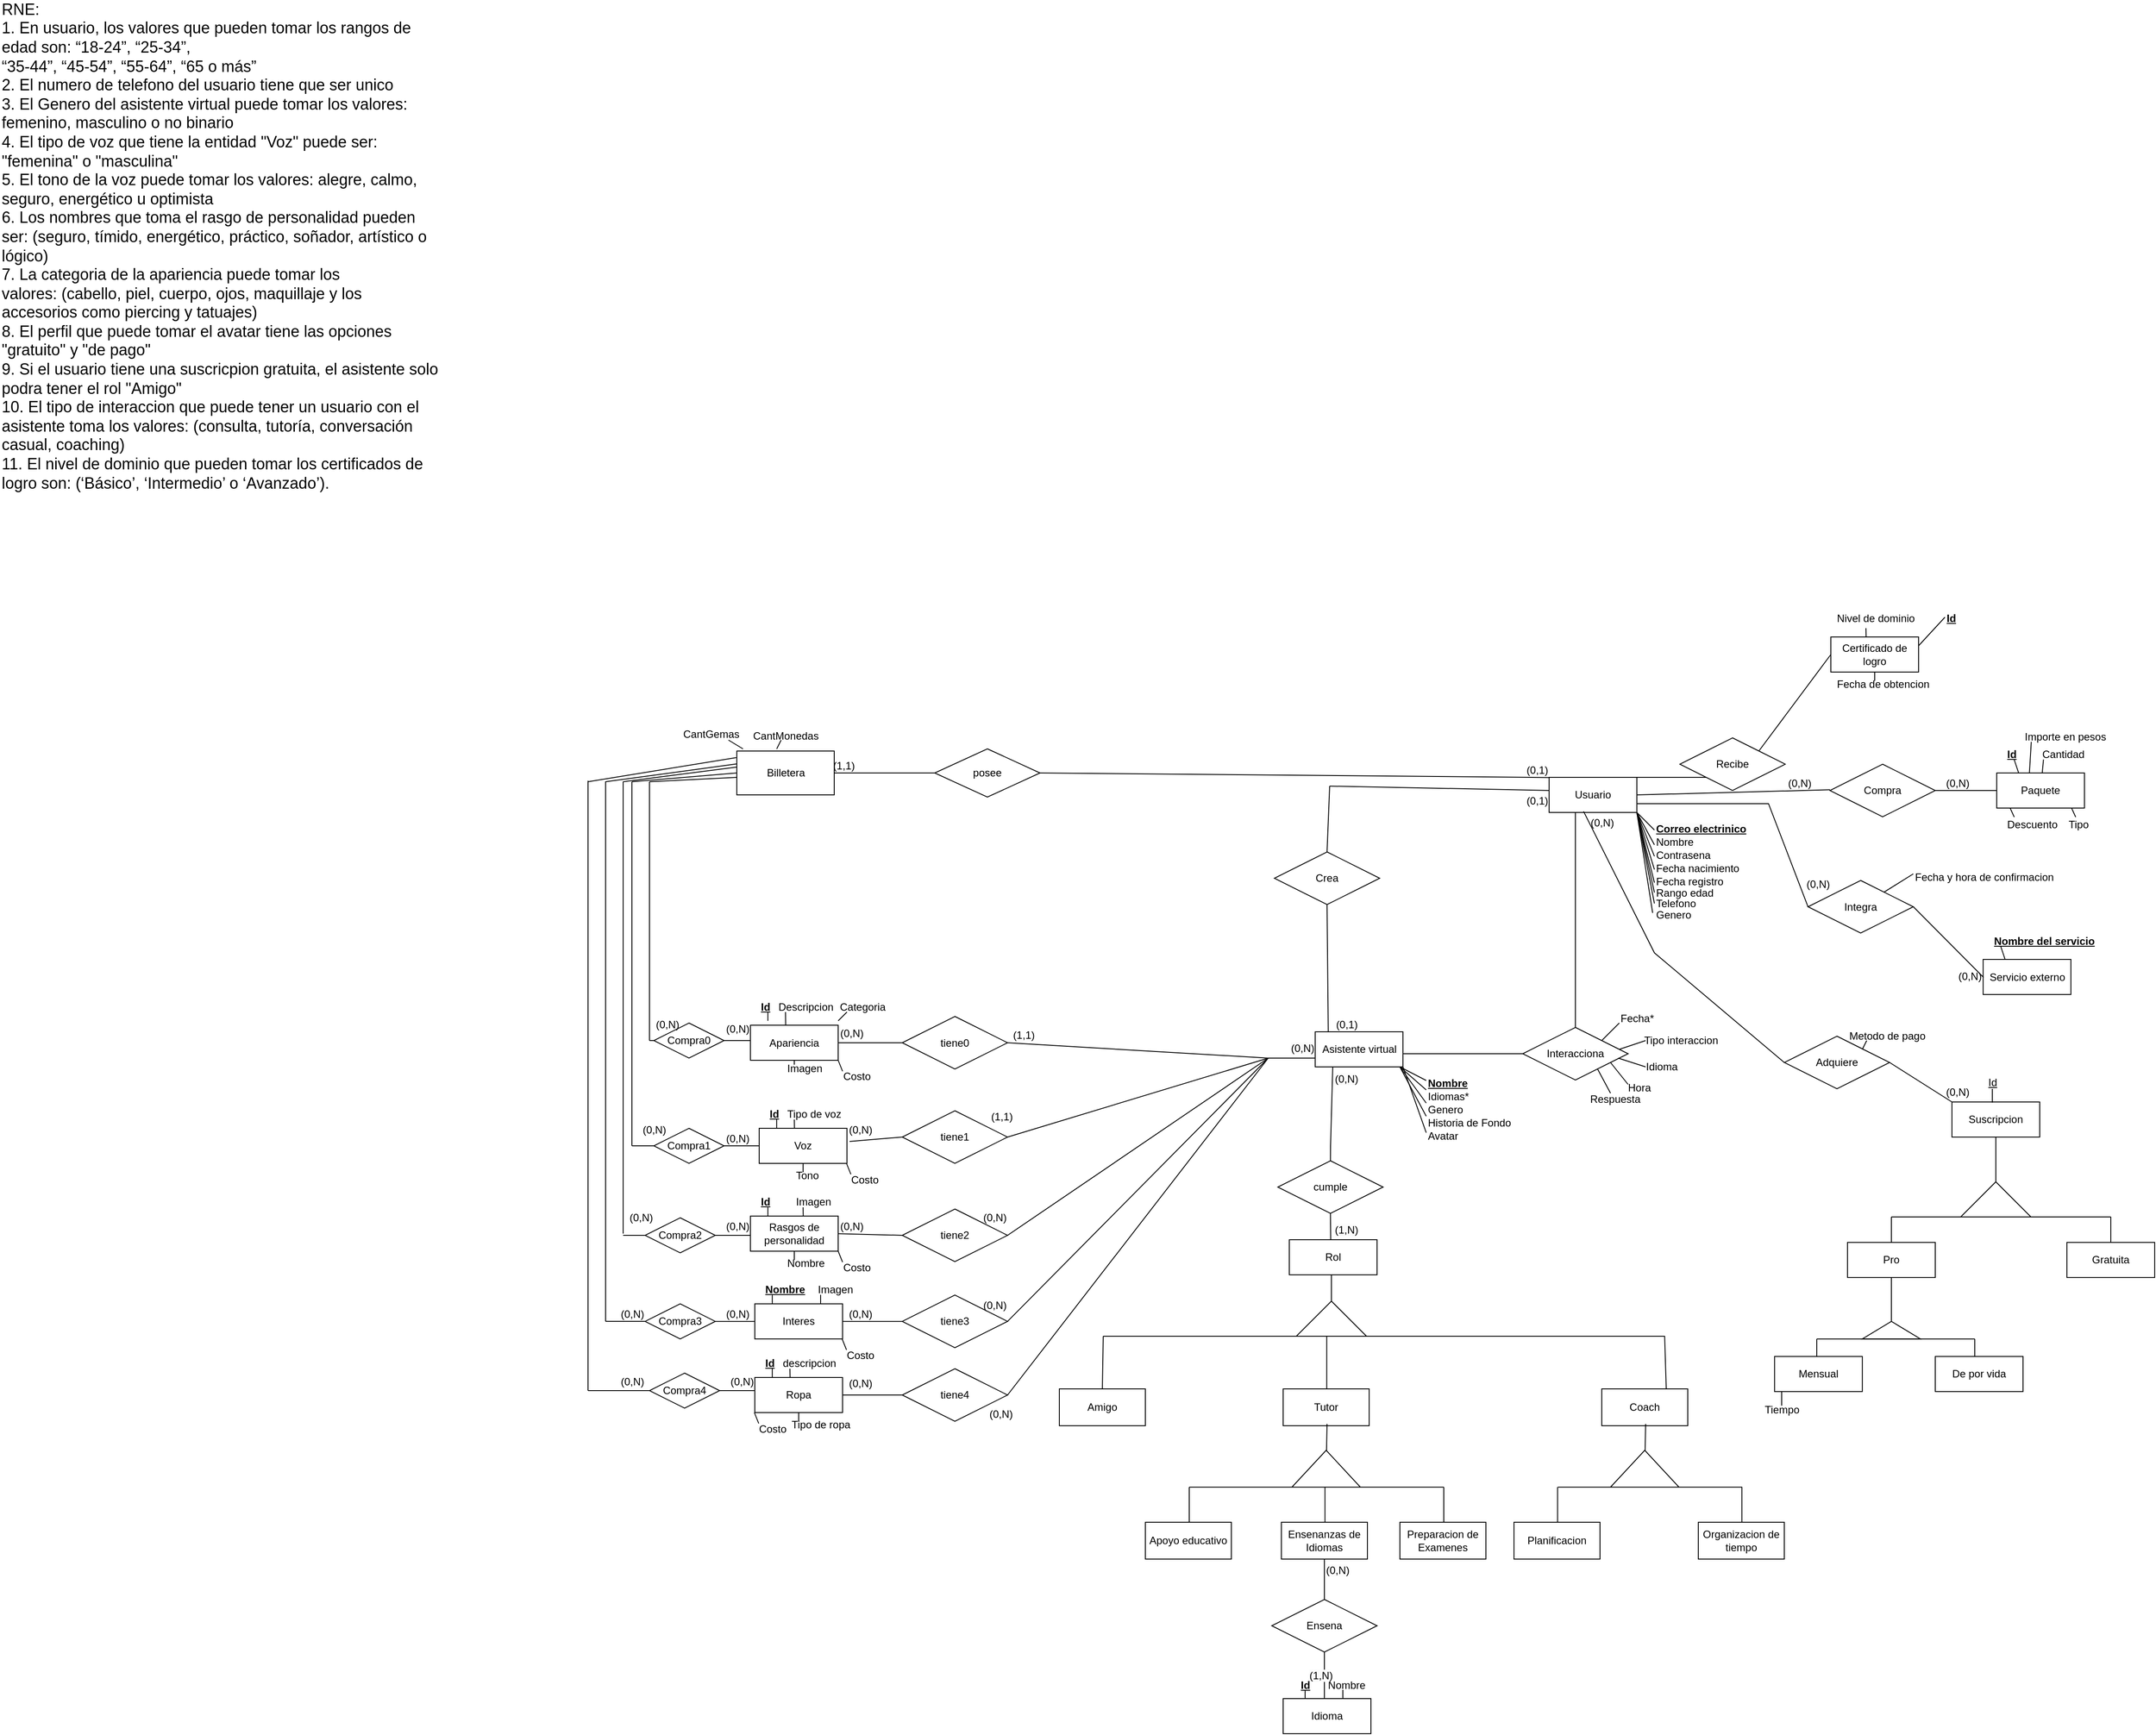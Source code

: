 <mxfile version="24.7.17">
  <diagram id="R2lEEEUBdFMjLlhIrx00" name="Page-1">
    <mxGraphModel dx="5228" dy="4373" grid="1" gridSize="10" guides="1" tooltips="1" connect="1" arrows="0" fold="1" page="1" pageScale="1" pageWidth="850" pageHeight="1100" math="0" shadow="0" extFonts="Permanent Marker^https://fonts.googleapis.com/css?family=Permanent+Marker">
      <root>
        <mxCell id="0" />
        <mxCell id="1" parent="0" />
        <mxCell id="QySvND94s1hB9OFREuVr-7" value="" style="endArrow=none;html=1;rounded=0;" parent="1" edge="1">
          <mxGeometry width="50" height="50" relative="1" as="geometry">
            <mxPoint x="-93" y="-58" as="sourcePoint" />
            <mxPoint x="-93" y="-88" as="targetPoint" />
          </mxGeometry>
        </mxCell>
        <mxCell id="QySvND94s1hB9OFREuVr-10" value="" style="endArrow=none;html=1;rounded=0;" parent="1" edge="1">
          <mxGeometry width="50" height="50" relative="1" as="geometry">
            <mxPoint x="-133" y="-18" as="sourcePoint" />
            <mxPoint x="-93" y="-58" as="targetPoint" />
          </mxGeometry>
        </mxCell>
        <mxCell id="QySvND94s1hB9OFREuVr-11" value="" style="endArrow=none;html=1;rounded=0;" parent="1" edge="1">
          <mxGeometry width="50" height="50" relative="1" as="geometry">
            <mxPoint x="-53" y="-18" as="sourcePoint" />
            <mxPoint x="-93" y="-58" as="targetPoint" />
          </mxGeometry>
        </mxCell>
        <mxCell id="QySvND94s1hB9OFREuVr-13" value="" style="endArrow=none;html=1;rounded=0;" parent="1" edge="1">
          <mxGeometry width="50" height="50" relative="1" as="geometry">
            <mxPoint x="-353" y="-18" as="sourcePoint" />
            <mxPoint x="287" y="-18" as="targetPoint" />
          </mxGeometry>
        </mxCell>
        <mxCell id="QySvND94s1hB9OFREuVr-14" value="Amigo" style="whiteSpace=wrap;html=1;align=center;" parent="1" vertex="1">
          <mxGeometry x="-403" y="42" width="98" height="42" as="geometry" />
        </mxCell>
        <mxCell id="QySvND94s1hB9OFREuVr-15" value="Tutor" style="whiteSpace=wrap;html=1;align=center;" parent="1" vertex="1">
          <mxGeometry x="-148" y="42" width="98" height="42" as="geometry" />
        </mxCell>
        <mxCell id="QySvND94s1hB9OFREuVr-16" value="Coach" style="whiteSpace=wrap;html=1;align=center;" parent="1" vertex="1">
          <mxGeometry x="215" y="42" width="98" height="42" as="geometry" />
        </mxCell>
        <mxCell id="QySvND94s1hB9OFREuVr-17" value="" style="endArrow=none;html=1;rounded=0;exitX=0.5;exitY=0;exitDx=0;exitDy=0;" parent="1" edge="1">
          <mxGeometry width="50" height="50" relative="1" as="geometry">
            <mxPoint x="-354" y="42.0" as="sourcePoint" />
            <mxPoint x="-353" y="-18" as="targetPoint" />
          </mxGeometry>
        </mxCell>
        <mxCell id="QySvND94s1hB9OFREuVr-18" value="" style="endArrow=none;html=1;rounded=0;exitX=0.5;exitY=0;exitDx=0;exitDy=0;" parent="1" edge="1">
          <mxGeometry width="50" height="50" relative="1" as="geometry">
            <mxPoint x="-98.34" y="42" as="sourcePoint" />
            <mxPoint x="-98.34" y="-18" as="targetPoint" />
          </mxGeometry>
        </mxCell>
        <mxCell id="QySvND94s1hB9OFREuVr-19" value="" style="endArrow=none;html=1;rounded=0;exitX=0.75;exitY=0;exitDx=0;exitDy=0;" parent="1" source="QySvND94s1hB9OFREuVr-16" edge="1">
          <mxGeometry width="50" height="50" relative="1" as="geometry">
            <mxPoint x="286.66" y="42" as="sourcePoint" />
            <mxPoint x="286.66" y="-18" as="targetPoint" />
          </mxGeometry>
        </mxCell>
        <mxCell id="QySvND94s1hB9OFREuVr-27" value="" style="triangle;whiteSpace=wrap;html=1;direction=north;fillColor=none;" parent="1" vertex="1">
          <mxGeometry x="-138" y="112" width="78" height="42" as="geometry" />
        </mxCell>
        <mxCell id="QySvND94s1hB9OFREuVr-28" value="" style="endArrow=none;html=1;rounded=0;" parent="1" source="QySvND94s1hB9OFREuVr-27" edge="1">
          <mxGeometry width="50" height="50" relative="1" as="geometry">
            <mxPoint x="-148" y="132" as="sourcePoint" />
            <mxPoint x="-98" y="82" as="targetPoint" />
          </mxGeometry>
        </mxCell>
        <mxCell id="QySvND94s1hB9OFREuVr-29" value="" style="endArrow=none;html=1;rounded=0;" parent="1" edge="1">
          <mxGeometry width="50" height="50" relative="1" as="geometry">
            <mxPoint x="-255" y="154" as="sourcePoint" />
            <mxPoint x="35" y="154" as="targetPoint" />
          </mxGeometry>
        </mxCell>
        <mxCell id="QySvND94s1hB9OFREuVr-30" value="" style="endArrow=none;html=1;rounded=0;" parent="1" edge="1">
          <mxGeometry width="50" height="50" relative="1" as="geometry">
            <mxPoint x="-255" y="194" as="sourcePoint" />
            <mxPoint x="-255" y="154" as="targetPoint" />
          </mxGeometry>
        </mxCell>
        <mxCell id="QySvND94s1hB9OFREuVr-31" value="Apoyo educativo" style="whiteSpace=wrap;html=1;align=center;" parent="1" vertex="1">
          <mxGeometry x="-305" y="194" width="98" height="42" as="geometry" />
        </mxCell>
        <mxCell id="QySvND94s1hB9OFREuVr-32" value="Ensenanzas de Idiomas" style="whiteSpace=wrap;html=1;align=center;" parent="1" vertex="1">
          <mxGeometry x="-150" y="194" width="98" height="42" as="geometry" />
        </mxCell>
        <mxCell id="QySvND94s1hB9OFREuVr-33" value="" style="endArrow=none;html=1;rounded=0;" parent="1" edge="1">
          <mxGeometry width="50" height="50" relative="1" as="geometry">
            <mxPoint x="-100.34" y="194" as="sourcePoint" />
            <mxPoint x="-100.34" y="154" as="targetPoint" />
          </mxGeometry>
        </mxCell>
        <mxCell id="QySvND94s1hB9OFREuVr-34" value="" style="endArrow=none;html=1;rounded=0;" parent="1" edge="1">
          <mxGeometry width="50" height="50" relative="1" as="geometry">
            <mxPoint x="35" y="194" as="sourcePoint" />
            <mxPoint x="35" y="154" as="targetPoint" />
          </mxGeometry>
        </mxCell>
        <mxCell id="QySvND94s1hB9OFREuVr-35" value="Preparacion de Examenes" style="whiteSpace=wrap;html=1;align=center;" parent="1" vertex="1">
          <mxGeometry x="-15" y="194" width="98" height="42" as="geometry" />
        </mxCell>
        <mxCell id="QySvND94s1hB9OFREuVr-37" value="" style="triangle;whiteSpace=wrap;html=1;direction=north;fillColor=none;" parent="1" vertex="1">
          <mxGeometry x="225" y="112" width="78" height="42" as="geometry" />
        </mxCell>
        <mxCell id="QySvND94s1hB9OFREuVr-38" value="" style="endArrow=none;html=1;rounded=0;" parent="1" source="QySvND94s1hB9OFREuVr-37" edge="1">
          <mxGeometry width="50" height="50" relative="1" as="geometry">
            <mxPoint x="215" y="132" as="sourcePoint" />
            <mxPoint x="265" y="82" as="targetPoint" />
          </mxGeometry>
        </mxCell>
        <mxCell id="QySvND94s1hB9OFREuVr-39" value="" style="endArrow=none;html=1;rounded=0;" parent="1" edge="1">
          <mxGeometry width="50" height="50" relative="1" as="geometry">
            <mxPoint x="165" y="154" as="sourcePoint" />
            <mxPoint x="375" y="154" as="targetPoint" />
          </mxGeometry>
        </mxCell>
        <mxCell id="QySvND94s1hB9OFREuVr-40" value="Organizacion de tiempo" style="whiteSpace=wrap;html=1;align=center;" parent="1" vertex="1">
          <mxGeometry x="325" y="194" width="98" height="42" as="geometry" />
        </mxCell>
        <mxCell id="QySvND94s1hB9OFREuVr-41" value="" style="endArrow=none;html=1;rounded=0;" parent="1" edge="1">
          <mxGeometry width="50" height="50" relative="1" as="geometry">
            <mxPoint x="374.68" y="194" as="sourcePoint" />
            <mxPoint x="374.68" y="154" as="targetPoint" />
          </mxGeometry>
        </mxCell>
        <mxCell id="QySvND94s1hB9OFREuVr-42" value="Planificacion" style="whiteSpace=wrap;html=1;align=center;" parent="1" vertex="1">
          <mxGeometry x="115" y="194" width="98" height="42" as="geometry" />
        </mxCell>
        <mxCell id="QySvND94s1hB9OFREuVr-43" value="" style="endArrow=none;html=1;rounded=0;" parent="1" edge="1">
          <mxGeometry width="50" height="50" relative="1" as="geometry">
            <mxPoint x="164.68" y="194" as="sourcePoint" />
            <mxPoint x="164.68" y="154" as="targetPoint" />
          </mxGeometry>
        </mxCell>
        <mxCell id="_ym-8wmkTFj6tnmEXw8m-9" value="" style="triangle;whiteSpace=wrap;html=1;fillColor=none;direction=north;" parent="1" vertex="1">
          <mxGeometry x="624.01" y="-194" width="80" height="40" as="geometry" />
        </mxCell>
        <mxCell id="_ym-8wmkTFj6tnmEXw8m-10" value="" style="endArrow=none;html=1;rounded=0;entryX=0.5;entryY=1;entryDx=0;entryDy=0;" parent="1" source="_ym-8wmkTFj6tnmEXw8m-9" edge="1">
          <mxGeometry width="50" height="50" relative="1" as="geometry">
            <mxPoint x="605" y="-224" as="sourcePoint" />
            <mxPoint x="664.015" y="-249" as="targetPoint" />
          </mxGeometry>
        </mxCell>
        <mxCell id="_ym-8wmkTFj6tnmEXw8m-11" value="" style="endArrow=none;html=1;rounded=0;" parent="1" edge="1">
          <mxGeometry width="50" height="50" relative="1" as="geometry">
            <mxPoint x="545" y="-154" as="sourcePoint" />
            <mxPoint x="795" y="-154" as="targetPoint" />
          </mxGeometry>
        </mxCell>
        <mxCell id="_ym-8wmkTFj6tnmEXw8m-14" value="" style="endArrow=none;html=1;rounded=0;" parent="1" edge="1">
          <mxGeometry width="50" height="50" relative="1" as="geometry">
            <mxPoint x="545" y="-119" as="sourcePoint" />
            <mxPoint x="545" y="-154" as="targetPoint" />
          </mxGeometry>
        </mxCell>
        <mxCell id="_ym-8wmkTFj6tnmEXw8m-21" value="" style="endArrow=none;html=1;rounded=0;" parent="1" edge="1">
          <mxGeometry width="50" height="50" relative="1" as="geometry">
            <mxPoint x="795" y="-119" as="sourcePoint" />
            <mxPoint x="795" y="-154" as="targetPoint" />
          </mxGeometry>
        </mxCell>
        <mxCell id="_ym-8wmkTFj6tnmEXw8m-22" value="" style="triangle;whiteSpace=wrap;html=1;fillColor=none;direction=north;" parent="1" vertex="1">
          <mxGeometry x="511.9" y="-34.93" width="66.2" height="20" as="geometry" />
        </mxCell>
        <mxCell id="_ym-8wmkTFj6tnmEXw8m-23" value="" style="endArrow=none;html=1;rounded=0;exitX=1;exitY=0.5;exitDx=0;exitDy=0;entryX=0.5;entryY=1;entryDx=0;entryDy=0;" parent="1" source="_ym-8wmkTFj6tnmEXw8m-22" target="2yu9d6QuplQjvzG4nb2W-47" edge="1">
          <mxGeometry width="50" height="50" relative="1" as="geometry">
            <mxPoint x="544" y="-38.38" as="sourcePoint" />
            <mxPoint x="543.8" y="-85.07" as="targetPoint" />
          </mxGeometry>
        </mxCell>
        <mxCell id="_ym-8wmkTFj6tnmEXw8m-25" value="" style="endArrow=none;html=1;rounded=0;" parent="1" edge="1">
          <mxGeometry width="50" height="50" relative="1" as="geometry">
            <mxPoint x="460" y="-14.93" as="sourcePoint" />
            <mxPoint x="640" y="-14.93" as="targetPoint" />
          </mxGeometry>
        </mxCell>
        <mxCell id="_ym-8wmkTFj6tnmEXw8m-28" value="" style="endArrow=none;html=1;rounded=0;" parent="1" edge="1">
          <mxGeometry width="50" height="50" relative="1" as="geometry">
            <mxPoint x="460" y="5.07" as="sourcePoint" />
            <mxPoint x="460" y="-14.93" as="targetPoint" />
          </mxGeometry>
        </mxCell>
        <mxCell id="_ym-8wmkTFj6tnmEXw8m-31" value="" style="endArrow=none;html=1;rounded=0;" parent="1" edge="1">
          <mxGeometry width="50" height="50" relative="1" as="geometry">
            <mxPoint x="640" y="5.07" as="sourcePoint" />
            <mxPoint x="640" y="-14.93" as="targetPoint" />
          </mxGeometry>
        </mxCell>
        <mxCell id="SnbEU4SM4V4hSVEN2EwN-9" value="" style="endArrow=none;html=1;rounded=0;entryX=0.035;entryY=0.356;entryDx=0;entryDy=0;entryPerimeter=0;" parent="1" edge="1">
          <mxGeometry relative="1" as="geometry">
            <mxPoint x="-95" y="-645" as="sourcePoint" />
            <mxPoint x="156.75" y="-640.05" as="targetPoint" />
          </mxGeometry>
        </mxCell>
        <mxCell id="SnbEU4SM4V4hSVEN2EwN-12" value="" style="endArrow=none;html=1;rounded=0;exitX=0.5;exitY=1;exitDx=0;exitDy=0;entryX=0.149;entryY=0.036;entryDx=0;entryDy=0;entryPerimeter=0;" parent="1" edge="1">
          <mxGeometry relative="1" as="geometry">
            <mxPoint x="-98" y="-510" as="sourcePoint" />
            <mxPoint x="-96.6" y="-363.56" as="targetPoint" />
          </mxGeometry>
        </mxCell>
        <mxCell id="SnbEU4SM4V4hSVEN2EwN-17" value="(0,1&lt;span style=&quot;background-color: initial;&quot;&gt;)&lt;/span&gt;" style="resizable=0;html=1;whiteSpace=wrap;align=right;verticalAlign=bottom;" parent="1" connectable="0" vertex="1">
          <mxGeometry x="-61.5" y="-365" as="geometry" />
        </mxCell>
        <mxCell id="SnbEU4SM4V4hSVEN2EwN-18" value="(0,1&lt;span style=&quot;background-color: initial;&quot;&gt;)&lt;/span&gt;" style="resizable=0;html=1;whiteSpace=wrap;align=right;verticalAlign=bottom;" parent="1" connectable="0" vertex="1">
          <mxGeometry x="155.0" y="-620" as="geometry" />
        </mxCell>
        <mxCell id="SnbEU4SM4V4hSVEN2EwN-21" value="" style="resizable=0;html=1;whiteSpace=wrap;align=right;verticalAlign=bottom;" parent="1" connectable="0" vertex="1">
          <mxGeometry x="845.0" y="-530" as="geometry" />
        </mxCell>
        <mxCell id="KtzyX72T2Gwea7DbD6GW-4" value="Compra" style="shape=rhombus;perimeter=rhombusPerimeter;whiteSpace=wrap;html=1;align=center;" parent="1" vertex="1">
          <mxGeometry x="475" y="-670" width="120" height="60" as="geometry" />
        </mxCell>
        <mxCell id="KtzyX72T2Gwea7DbD6GW-6" value="" style="endArrow=none;html=1;rounded=0;exitX=0;exitY=0.5;exitDx=0;exitDy=0;" parent="1" source="KtzyX72T2Gwea7DbD6GW-102" edge="1">
          <mxGeometry width="50" height="50" relative="1" as="geometry">
            <mxPoint x="635" y="-640" as="sourcePoint" />
            <mxPoint x="594" y="-640" as="targetPoint" />
          </mxGeometry>
        </mxCell>
        <mxCell id="KtzyX72T2Gwea7DbD6GW-8" value="(0,N&lt;span style=&quot;background-color: initial;&quot;&gt;)&lt;/span&gt;" style="resizable=0;html=1;whiteSpace=wrap;align=right;verticalAlign=bottom;" parent="1" connectable="0" vertex="1">
          <mxGeometry x="455.0" y="-640" as="geometry" />
        </mxCell>
        <mxCell id="KtzyX72T2Gwea7DbD6GW-9" value="(0,N&lt;span style=&quot;background-color: initial;&quot;&gt;)&lt;/span&gt;" style="resizable=0;html=1;whiteSpace=wrap;align=right;verticalAlign=bottom;" parent="1" connectable="0" vertex="1">
          <mxGeometry x="635.0" y="-640" as="geometry" />
        </mxCell>
        <mxCell id="KtzyX72T2Gwea7DbD6GW-17" value="" style="endArrow=none;html=1;rounded=0;entryX=1;entryY=0.5;entryDx=0;entryDy=0;exitX=0.195;exitY=0.011;exitDx=0;exitDy=0;exitPerimeter=0;" parent="1" source="KtzyX72T2Gwea7DbD6GW-67" target="MrNV3E3B7C65TXfaURyO-2" edge="1">
          <mxGeometry width="50" height="50" relative="1" as="geometry">
            <mxPoint x="175" y="-715" as="sourcePoint" />
            <mxPoint x="174.5" y="-750" as="targetPoint" />
            <Array as="points">
              <mxPoint x="135" y="-655" />
            </Array>
          </mxGeometry>
        </mxCell>
        <mxCell id="KtzyX72T2Gwea7DbD6GW-19" value="" style="endArrow=none;html=1;rounded=0;" parent="1" edge="1">
          <mxGeometry width="50" height="50" relative="1" as="geometry">
            <mxPoint x="-763.5" y="-687.5" as="sourcePoint" />
            <mxPoint x="-780" y="-697.5" as="targetPoint" />
          </mxGeometry>
        </mxCell>
        <mxCell id="KtzyX72T2Gwea7DbD6GW-21" value="" style="endArrow=none;html=1;rounded=0;" parent="1" edge="1">
          <mxGeometry width="50" height="50" relative="1" as="geometry">
            <mxPoint x="-725" y="-687.5" as="sourcePoint" />
            <mxPoint x="-720" y="-697.5" as="targetPoint" />
          </mxGeometry>
        </mxCell>
        <mxCell id="KtzyX72T2Gwea7DbD6GW-27" value="Ensena" style="shape=rhombus;perimeter=rhombusPerimeter;whiteSpace=wrap;html=1;align=center;" parent="1" vertex="1">
          <mxGeometry x="-161" y="282" width="120" height="60" as="geometry" />
        </mxCell>
        <mxCell id="KtzyX72T2Gwea7DbD6GW-28" value="" style="endArrow=none;html=1;rounded=0;exitX=0.5;exitY=0;exitDx=0;exitDy=0;entryX=0.5;entryY=1;entryDx=0;entryDy=0;" parent="1" target="KtzyX72T2Gwea7DbD6GW-27" edge="1">
          <mxGeometry width="50" height="50" relative="1" as="geometry">
            <mxPoint x="-100.995" y="402" as="sourcePoint" />
            <mxPoint x="16" y="312" as="targetPoint" />
          </mxGeometry>
        </mxCell>
        <mxCell id="KtzyX72T2Gwea7DbD6GW-29" value="" style="endArrow=none;html=1;rounded=0;entryX=0.5;entryY=1;entryDx=0;entryDy=0;exitX=0.5;exitY=0;exitDx=0;exitDy=0;" parent="1" source="KtzyX72T2Gwea7DbD6GW-27" target="QySvND94s1hB9OFREuVr-32" edge="1">
          <mxGeometry width="50" height="50" relative="1" as="geometry">
            <mxPoint x="-99" y="282" as="sourcePoint" />
            <mxPoint x="-99.18" y="236" as="targetPoint" />
          </mxGeometry>
        </mxCell>
        <mxCell id="KtzyX72T2Gwea7DbD6GW-42" value="cumple" style="shape=rhombus;perimeter=rhombusPerimeter;whiteSpace=wrap;html=1;align=center;" parent="1" vertex="1">
          <mxGeometry x="-154.12" y="-218" width="120" height="60" as="geometry" />
        </mxCell>
        <mxCell id="KtzyX72T2Gwea7DbD6GW-44" value="" style="endArrow=none;html=1;rounded=0;exitX=0.5;exitY=0;exitDx=0;exitDy=0;entryX=0.2;entryY=1;entryDx=0;entryDy=0;entryPerimeter=0;" parent="1" source="KtzyX72T2Gwea7DbD6GW-42" edge="1">
          <mxGeometry width="50" height="50" relative="1" as="geometry">
            <mxPoint x="-89.87" y="-215" as="sourcePoint" />
            <mxPoint x="-91.5" y="-325" as="targetPoint" />
            <Array as="points">
              <mxPoint x="-94" y="-235" />
            </Array>
          </mxGeometry>
        </mxCell>
        <mxCell id="KtzyX72T2Gwea7DbD6GW-45" value="Rol" style="whiteSpace=wrap;html=1;align=center;" parent="1" vertex="1">
          <mxGeometry x="-141" y="-128" width="100" height="40" as="geometry" />
        </mxCell>
        <mxCell id="KtzyX72T2Gwea7DbD6GW-46" value="" style="endArrow=none;html=1;rounded=0;exitX=0.472;exitY=-0.006;exitDx=0;exitDy=0;entryX=0.5;entryY=1;entryDx=0;entryDy=0;exitPerimeter=0;" parent="1" source="KtzyX72T2Gwea7DbD6GW-45" target="KtzyX72T2Gwea7DbD6GW-42" edge="1">
          <mxGeometry width="50" height="50" relative="1" as="geometry">
            <mxPoint x="37" y="-228" as="sourcePoint" />
            <mxPoint x="87" y="-278" as="targetPoint" />
          </mxGeometry>
        </mxCell>
        <mxCell id="KtzyX72T2Gwea7DbD6GW-47" value="" style="line;strokeWidth=1;rotatable=0;dashed=0;labelPosition=right;align=left;verticalAlign=middle;spacingTop=0;spacingLeft=6;points=[];portConstraint=eastwest;" parent="1" vertex="1">
          <mxGeometry x="-15" y="-345" width="140" height="10" as="geometry" />
        </mxCell>
        <mxCell id="KtzyX72T2Gwea7DbD6GW-48" value="Interacciona" style="shape=rhombus;perimeter=rhombusPerimeter;whiteSpace=wrap;html=1;align=center;" parent="1" vertex="1">
          <mxGeometry x="125" y="-370" width="120" height="60" as="geometry" />
        </mxCell>
        <mxCell id="KtzyX72T2Gwea7DbD6GW-50" value="" style="endArrow=none;html=1;rounded=0;" parent="1" edge="1">
          <mxGeometry relative="1" as="geometry">
            <mxPoint x="215" y="-355" as="sourcePoint" />
            <mxPoint x="235" y="-375" as="targetPoint" />
          </mxGeometry>
        </mxCell>
        <mxCell id="KtzyX72T2Gwea7DbD6GW-51" value="" style="endArrow=none;html=1;rounded=0;" parent="1" edge="1">
          <mxGeometry relative="1" as="geometry">
            <mxPoint x="245" y="-305" as="sourcePoint" />
            <mxPoint x="225" y="-330" as="targetPoint" />
          </mxGeometry>
        </mxCell>
        <mxCell id="KtzyX72T2Gwea7DbD6GW-52" value="Fecha*" style="text;html=1;align=center;verticalAlign=middle;resizable=0;points=[];autosize=1;strokeColor=none;fillColor=none;" parent="1" vertex="1">
          <mxGeometry x="225" y="-395" width="60" height="30" as="geometry" />
        </mxCell>
        <mxCell id="KtzyX72T2Gwea7DbD6GW-53" value="&lt;div style=&quot;text-align: center;&quot;&gt;&lt;span style=&quot;background-color: initial; text-wrap: nowrap;&quot;&gt;Hora&lt;/span&gt;&lt;/div&gt;" style="text;whiteSpace=wrap;html=1;" parent="1" vertex="1">
          <mxGeometry x="243" y="-315" width="70" height="40" as="geometry" />
        </mxCell>
        <mxCell id="KtzyX72T2Gwea7DbD6GW-54" value="" style="endArrow=none;html=1;rounded=0;" parent="1" edge="1">
          <mxGeometry relative="1" as="geometry">
            <mxPoint x="235" y="-345" as="sourcePoint" />
            <mxPoint x="265" y="-355" as="targetPoint" />
          </mxGeometry>
        </mxCell>
        <mxCell id="KtzyX72T2Gwea7DbD6GW-55" value="Tipo interaccion" style="text;html=1;align=center;verticalAlign=middle;resizable=0;points=[];autosize=1;strokeColor=none;fillColor=none;" parent="1" vertex="1">
          <mxGeometry x="250" y="-370" width="110" height="30" as="geometry" />
        </mxCell>
        <mxCell id="KtzyX72T2Gwea7DbD6GW-60" value="" style="endArrow=none;html=1;rounded=0;exitX=0.923;exitY=0.631;exitDx=0;exitDy=0;exitPerimeter=0;" parent="1" edge="1">
          <mxGeometry relative="1" as="geometry">
            <mxPoint x="233.76" y="-335.0" as="sourcePoint" />
            <mxPoint x="265" y="-325" as="targetPoint" />
          </mxGeometry>
        </mxCell>
        <mxCell id="KtzyX72T2Gwea7DbD6GW-61" value="Idioma" style="text;html=1;align=center;verticalAlign=middle;resizable=0;points=[];autosize=1;strokeColor=none;fillColor=none;" parent="1" vertex="1">
          <mxGeometry x="253" y="-340" width="60" height="30" as="geometry" />
        </mxCell>
        <mxCell id="KtzyX72T2Gwea7DbD6GW-62" value="" style="endArrow=none;html=1;rounded=0;" parent="1" edge="1">
          <mxGeometry width="50" height="50" relative="1" as="geometry">
            <mxPoint x="225" y="-295" as="sourcePoint" />
            <mxPoint x="210" y="-323" as="targetPoint" />
          </mxGeometry>
        </mxCell>
        <mxCell id="KtzyX72T2Gwea7DbD6GW-63" value="Respuesta" style="text;html=1;align=center;verticalAlign=middle;resizable=0;points=[];autosize=1;strokeColor=none;fillColor=none;" parent="1" vertex="1">
          <mxGeometry x="190" y="-303" width="80" height="30" as="geometry" />
        </mxCell>
        <mxCell id="KtzyX72T2Gwea7DbD6GW-67" value="Usuario" style="whiteSpace=wrap;html=1;align=center;" parent="1" vertex="1">
          <mxGeometry x="155" y="-655" width="100" height="40" as="geometry" />
        </mxCell>
        <mxCell id="KtzyX72T2Gwea7DbD6GW-68" value="" style="endArrow=none;html=1;rounded=0;exitX=1;exitY=1;exitDx=0;exitDy=0;entryX=0;entryY=0;entryDx=0;entryDy=0;" parent="1" source="KtzyX72T2Gwea7DbD6GW-67" target="KtzyX72T2Gwea7DbD6GW-72" edge="1">
          <mxGeometry relative="1" as="geometry">
            <mxPoint x="230" y="-620" as="sourcePoint" />
            <mxPoint x="275" y="-600" as="targetPoint" />
          </mxGeometry>
        </mxCell>
        <mxCell id="KtzyX72T2Gwea7DbD6GW-69" value="&lt;span style=&quot;forced-color-adjust: none; color: rgb(0, 0, 0); font-family: Helvetica; font-style: normal; font-variant-ligatures: normal; font-variant-caps: normal; letter-spacing: normal; orphans: 2; text-align: left; text-indent: 0px; text-transform: none; widows: 2; word-spacing: 0px; -webkit-text-stroke-width: 0px; white-space: nowrap; background-color: rgb(251, 251, 251); text-decoration: underline; font-weight: 700;&quot;&gt;&lt;font style=&quot;forced-color-adjust: none; font-size: 12px;&quot;&gt;Correo electrinico&lt;/font&gt;&lt;/span&gt;" style="text;whiteSpace=wrap;html=1;" parent="1" vertex="1">
          <mxGeometry x="275" y="-610" width="160" height="40" as="geometry" />
        </mxCell>
        <mxCell id="KtzyX72T2Gwea7DbD6GW-70" value="" style="endArrow=none;html=1;rounded=0;exitX=0;exitY=0.422;exitDx=0;exitDy=0;exitPerimeter=0;entryX=1;entryY=1;entryDx=0;entryDy=0;" parent="1" source="KtzyX72T2Gwea7DbD6GW-72" target="KtzyX72T2Gwea7DbD6GW-67" edge="1">
          <mxGeometry width="50" height="50" relative="1" as="geometry">
            <mxPoint x="328" y="-495" as="sourcePoint" />
            <mxPoint x="228" y="-605" as="targetPoint" />
          </mxGeometry>
        </mxCell>
        <mxCell id="KtzyX72T2Gwea7DbD6GW-72" value="&lt;span style=&quot;color: rgb(0, 0, 0); font-family: Helvetica; font-style: normal; font-variant-ligatures: normal; font-variant-caps: normal; font-weight: 400; letter-spacing: normal; orphans: 2; text-align: left; text-indent: 0px; text-transform: none; widows: 2; word-spacing: 0px; -webkit-text-stroke-width: 0px; white-space: nowrap; background-color: rgb(251, 251, 251); text-decoration-thickness: initial; text-decoration-style: initial; text-decoration-color: initial; float: none; display: inline !important;&quot;&gt;&lt;font style=&quot;font-size: 12px;&quot;&gt;Nombre&lt;/font&gt;&lt;/span&gt;" style="text;whiteSpace=wrap;html=1;" parent="1" vertex="1">
          <mxGeometry x="275" y="-595" width="80" height="40" as="geometry" />
        </mxCell>
        <mxCell id="KtzyX72T2Gwea7DbD6GW-73" value="" style="endArrow=none;html=1;rounded=0;exitX=0;exitY=0.75;exitDx=0;exitDy=0;entryX=1;entryY=1;entryDx=0;entryDy=0;" parent="1" source="KtzyX72T2Gwea7DbD6GW-72" target="KtzyX72T2Gwea7DbD6GW-67" edge="1">
          <mxGeometry width="50" height="50" relative="1" as="geometry">
            <mxPoint x="180" y="-555" as="sourcePoint" />
            <mxPoint x="215" y="-620" as="targetPoint" />
          </mxGeometry>
        </mxCell>
        <mxCell id="KtzyX72T2Gwea7DbD6GW-74" value="&lt;span style=&quot;text-wrap: nowrap;&quot;&gt;&lt;font style=&quot;font-size: 12px;&quot;&gt;Contrasena&lt;/font&gt;&lt;/span&gt;" style="text;whiteSpace=wrap;html=1;" parent="1" vertex="1">
          <mxGeometry x="275" y="-580" width="80" height="40" as="geometry" />
        </mxCell>
        <mxCell id="KtzyX72T2Gwea7DbD6GW-75" value="" style="endArrow=none;html=1;rounded=0;exitX=1;exitY=1;exitDx=0;exitDy=0;entryX=0;entryY=0.75;entryDx=0;entryDy=0;" parent="1" source="KtzyX72T2Gwea7DbD6GW-67" target="KtzyX72T2Gwea7DbD6GW-74" edge="1">
          <mxGeometry relative="1" as="geometry">
            <mxPoint x="235" y="-600" as="sourcePoint" />
            <mxPoint x="252.5" y="-560" as="targetPoint" />
          </mxGeometry>
        </mxCell>
        <mxCell id="KtzyX72T2Gwea7DbD6GW-77" value="&lt;span style=&quot;text-wrap: nowrap;&quot;&gt;&lt;font style=&quot;font-size: 12px;&quot;&gt;Fecha nacimiento&lt;/font&gt;&lt;/span&gt;" style="text;whiteSpace=wrap;html=1;" parent="1" vertex="1">
          <mxGeometry x="275" y="-565" width="80" height="40" as="geometry" />
        </mxCell>
        <mxCell id="KtzyX72T2Gwea7DbD6GW-79" value="" style="endArrow=none;html=1;rounded=0;exitX=1;exitY=1;exitDx=0;exitDy=0;entryX=0;entryY=0.75;entryDx=0;entryDy=0;" parent="1" source="KtzyX72T2Gwea7DbD6GW-67" target="KtzyX72T2Gwea7DbD6GW-77" edge="1">
          <mxGeometry relative="1" as="geometry">
            <mxPoint x="213" y="-505" as="sourcePoint" />
            <mxPoint x="258" y="-500" as="targetPoint" />
          </mxGeometry>
        </mxCell>
        <mxCell id="KtzyX72T2Gwea7DbD6GW-80" value="&lt;span style=&quot;text-wrap: nowrap;&quot;&gt;&lt;font style=&quot;font-size: 12px;&quot;&gt;Fecha registro&lt;/font&gt;&lt;/span&gt;" style="text;whiteSpace=wrap;html=1;" parent="1" vertex="1">
          <mxGeometry x="275" y="-550" width="80" height="35" as="geometry" />
        </mxCell>
        <mxCell id="KtzyX72T2Gwea7DbD6GW-82" value="" style="endArrow=none;html=1;rounded=0;entryX=1;entryY=1;entryDx=0;entryDy=0;exitX=0;exitY=0.75;exitDx=0;exitDy=0;" parent="1" source="KtzyX72T2Gwea7DbD6GW-80" target="KtzyX72T2Gwea7DbD6GW-67" edge="1">
          <mxGeometry relative="1" as="geometry">
            <mxPoint x="275" y="-480" as="sourcePoint" />
            <mxPoint x="255" y="-610" as="targetPoint" />
          </mxGeometry>
        </mxCell>
        <mxCell id="KtzyX72T2Gwea7DbD6GW-83" value="&lt;div&gt;Rango edad&lt;/div&gt;" style="text;whiteSpace=wrap;html=1;" parent="1" vertex="1">
          <mxGeometry x="275" y="-537.5" width="80" height="35" as="geometry" />
        </mxCell>
        <mxCell id="KtzyX72T2Gwea7DbD6GW-84" value="" style="endArrow=none;html=1;rounded=0;entryX=1;entryY=1;entryDx=0;entryDy=0;exitX=0;exitY=0.75;exitDx=0;exitDy=0;" parent="1" source="KtzyX72T2Gwea7DbD6GW-83" target="KtzyX72T2Gwea7DbD6GW-67" edge="1">
          <mxGeometry width="50" height="50" relative="1" as="geometry">
            <mxPoint x="195" y="-507.5" as="sourcePoint" />
            <mxPoint x="245" y="-557.5" as="targetPoint" />
          </mxGeometry>
        </mxCell>
        <mxCell id="KtzyX72T2Gwea7DbD6GW-85" value="Telefono" style="text;whiteSpace=wrap;html=1;" parent="1" vertex="1">
          <mxGeometry x="275" y="-525" width="80" height="35" as="geometry" />
        </mxCell>
        <mxCell id="KtzyX72T2Gwea7DbD6GW-86" value="" style="endArrow=none;html=1;rounded=0;entryX=1;entryY=1;entryDx=0;entryDy=0;exitX=0;exitY=0.75;exitDx=0;exitDy=0;" parent="1" target="KtzyX72T2Gwea7DbD6GW-67" edge="1">
          <mxGeometry width="50" height="50" relative="1" as="geometry">
            <mxPoint x="273" y="-500.5" as="sourcePoint" />
            <mxPoint x="253" y="-604.5" as="targetPoint" />
          </mxGeometry>
        </mxCell>
        <mxCell id="KtzyX72T2Gwea7DbD6GW-87" value="Genero" style="text;whiteSpace=wrap;html=1;" parent="1" vertex="1">
          <mxGeometry x="275" y="-512.5" width="80" height="35" as="geometry" />
        </mxCell>
        <mxCell id="KtzyX72T2Gwea7DbD6GW-88" value="" style="endArrow=none;html=1;rounded=0;exitX=1;exitY=0.5;exitDx=0;exitDy=0;" parent="1" source="KtzyX72T2Gwea7DbD6GW-67" edge="1">
          <mxGeometry relative="1" as="geometry">
            <mxPoint x="315" y="-640.83" as="sourcePoint" />
            <mxPoint x="475" y="-640.83" as="targetPoint" />
          </mxGeometry>
        </mxCell>
        <mxCell id="KtzyX72T2Gwea7DbD6GW-89" value="" style="endArrow=none;html=1;rounded=0;exitX=0.5;exitY=0;exitDx=0;exitDy=0;" parent="1" source="KtzyX72T2Gwea7DbD6GW-48" edge="1">
          <mxGeometry width="50" height="50" relative="1" as="geometry">
            <mxPoint x="35" y="-575" as="sourcePoint" />
            <mxPoint x="185" y="-615" as="targetPoint" />
          </mxGeometry>
        </mxCell>
        <mxCell id="KtzyX72T2Gwea7DbD6GW-91" value="" style="endArrow=none;html=1;rounded=0;exitX=1;exitY=1;exitDx=0;exitDy=0;entryX=0;entryY=0.5;entryDx=0;entryDy=0;" parent="1" target="KtzyX72T2Gwea7DbD6GW-92" edge="1">
          <mxGeometry relative="1" as="geometry">
            <mxPoint x="-15" y="-325" as="sourcePoint" />
            <mxPoint x="15" y="-290" as="targetPoint" />
          </mxGeometry>
        </mxCell>
        <mxCell id="KtzyX72T2Gwea7DbD6GW-92" value="&lt;span style=&quot;text-wrap: nowrap;&quot;&gt;&lt;b&gt;&lt;u&gt;Nombre&lt;/u&gt;&lt;/b&gt;&lt;/span&gt;" style="text;whiteSpace=wrap;html=1;" parent="1" vertex="1">
          <mxGeometry x="15" y="-320" width="30" height="21" as="geometry" />
        </mxCell>
        <mxCell id="KtzyX72T2Gwea7DbD6GW-94" value="&lt;span style=&quot;text-wrap: nowrap;&quot;&gt;Idiomas*&lt;/span&gt;" style="text;whiteSpace=wrap;html=1;" parent="1" vertex="1">
          <mxGeometry x="15" y="-305" width="50" height="25" as="geometry" />
        </mxCell>
        <mxCell id="KtzyX72T2Gwea7DbD6GW-95" value="" style="endArrow=none;html=1;rounded=0;entryX=0;entryY=0.25;entryDx=0;entryDy=0;" parent="1" target="KtzyX72T2Gwea7DbD6GW-94" edge="1">
          <mxGeometry relative="1" as="geometry">
            <mxPoint x="-15" y="-325" as="sourcePoint" />
            <mxPoint x="25" y="-299" as="targetPoint" />
          </mxGeometry>
        </mxCell>
        <mxCell id="KtzyX72T2Gwea7DbD6GW-96" value="" style="endArrow=none;html=1;rounded=0;exitX=1;exitY=1;exitDx=0;exitDy=0;entryX=0;entryY=0.25;entryDx=0;entryDy=0;" parent="1" target="KtzyX72T2Gwea7DbD6GW-97" edge="1">
          <mxGeometry relative="1" as="geometry">
            <mxPoint x="-15" y="-325" as="sourcePoint" />
            <mxPoint x="13" y="-275" as="targetPoint" />
          </mxGeometry>
        </mxCell>
        <mxCell id="KtzyX72T2Gwea7DbD6GW-97" value="&lt;span style=&quot;text-wrap: nowrap;&quot;&gt;Genero&lt;/span&gt;" style="text;whiteSpace=wrap;html=1;" parent="1" vertex="1">
          <mxGeometry x="15" y="-290" width="50" height="25" as="geometry" />
        </mxCell>
        <mxCell id="KtzyX72T2Gwea7DbD6GW-98" value="" style="endArrow=none;html=1;rounded=0;exitX=1;exitY=1;exitDx=0;exitDy=0;entryX=0;entryY=0.25;entryDx=0;entryDy=0;" parent="1" target="KtzyX72T2Gwea7DbD6GW-99" edge="1">
          <mxGeometry relative="1" as="geometry">
            <mxPoint x="-15" y="-325" as="sourcePoint" />
            <mxPoint x="12.13" y="-267" as="targetPoint" />
          </mxGeometry>
        </mxCell>
        <mxCell id="KtzyX72T2Gwea7DbD6GW-99" value="&lt;span style=&quot;text-wrap: nowrap;&quot;&gt;Historia de Fondo&lt;/span&gt;" style="text;whiteSpace=wrap;html=1;" parent="1" vertex="1">
          <mxGeometry x="15" y="-275" width="50" height="25" as="geometry" />
        </mxCell>
        <mxCell id="KtzyX72T2Gwea7DbD6GW-102" value="Paquete" style="whiteSpace=wrap;html=1;align=center;" parent="1" vertex="1">
          <mxGeometry x="665" y="-660" width="100" height="40" as="geometry" />
        </mxCell>
        <mxCell id="KtzyX72T2Gwea7DbD6GW-103" value="" style="endArrow=none;html=1;rounded=0;exitX=0.25;exitY=0;exitDx=0;exitDy=0;" parent="1" source="KtzyX72T2Gwea7DbD6GW-102" edge="1">
          <mxGeometry relative="1" as="geometry">
            <mxPoint x="675" y="-665" as="sourcePoint" />
            <mxPoint x="685" y="-675" as="targetPoint" />
          </mxGeometry>
        </mxCell>
        <mxCell id="KtzyX72T2Gwea7DbD6GW-104" value="&lt;span style=&quot;text-wrap: nowrap;&quot;&gt;&lt;b&gt;&lt;u&gt;Id&lt;/u&gt;&lt;/b&gt;&lt;/span&gt;" style="text;whiteSpace=wrap;html=1;" parent="1" vertex="1">
          <mxGeometry x="675" y="-695" width="20" height="25" as="geometry" />
        </mxCell>
        <mxCell id="KtzyX72T2Gwea7DbD6GW-105" value="&lt;span style=&quot;text-wrap: nowrap;&quot;&gt;Cantidad&lt;/span&gt;" style="text;whiteSpace=wrap;html=1;" parent="1" vertex="1">
          <mxGeometry x="715" y="-695" width="50" height="20" as="geometry" />
        </mxCell>
        <mxCell id="KtzyX72T2Gwea7DbD6GW-107" value="" style="endArrow=none;html=1;rounded=0;entryX=0.066;entryY=0.984;entryDx=0;entryDy=0;entryPerimeter=0;" parent="1" source="KtzyX72T2Gwea7DbD6GW-102" target="KtzyX72T2Gwea7DbD6GW-105" edge="1">
          <mxGeometry relative="1" as="geometry">
            <mxPoint x="700" y="-650" as="sourcePoint" />
            <mxPoint x="695" y="-665" as="targetPoint" />
          </mxGeometry>
        </mxCell>
        <mxCell id="KtzyX72T2Gwea7DbD6GW-108" value="" style="endArrow=none;html=1;rounded=0;entryX=0.653;entryY=0.993;entryDx=0;entryDy=0;entryPerimeter=0;" parent="1" edge="1">
          <mxGeometry relative="1" as="geometry">
            <mxPoint x="755" y="-609.72" as="sourcePoint" />
            <mxPoint x="750.3" y="-620" as="targetPoint" />
          </mxGeometry>
        </mxCell>
        <mxCell id="KtzyX72T2Gwea7DbD6GW-179" style="edgeStyle=orthogonalEdgeStyle;rounded=0;orthogonalLoop=1;jettySize=auto;html=1;exitX=1;exitY=0;exitDx=0;exitDy=0;" parent="1" source="KtzyX72T2Gwea7DbD6GW-109" edge="1">
          <mxGeometry relative="1" as="geometry">
            <mxPoint x="795" y="-615" as="targetPoint" />
          </mxGeometry>
        </mxCell>
        <mxCell id="KtzyX72T2Gwea7DbD6GW-109" value="&lt;span style=&quot;text-wrap: nowrap;&quot;&gt;Tipo&lt;/span&gt;" style="text;whiteSpace=wrap;html=1;" parent="1" vertex="1">
          <mxGeometry x="745" y="-614.72" width="50" height="20" as="geometry" />
        </mxCell>
        <mxCell id="KtzyX72T2Gwea7DbD6GW-110" value="&lt;span style=&quot;text-wrap: nowrap;&quot;&gt;Importe en pesos&lt;/span&gt;" style="text;whiteSpace=wrap;html=1;" parent="1" vertex="1">
          <mxGeometry x="695" y="-715" width="100" height="20" as="geometry" />
        </mxCell>
        <mxCell id="KtzyX72T2Gwea7DbD6GW-111" value="" style="endArrow=none;html=1;rounded=0;exitX=0.373;exitY=-0.012;exitDx=0;exitDy=0;exitPerimeter=0;entryX=0.094;entryY=0.978;entryDx=0;entryDy=0;entryPerimeter=0;" parent="1" source="KtzyX72T2Gwea7DbD6GW-102" target="KtzyX72T2Gwea7DbD6GW-110" edge="1">
          <mxGeometry width="50" height="50" relative="1" as="geometry">
            <mxPoint x="675" y="-645" as="sourcePoint" />
            <mxPoint x="725" y="-695" as="targetPoint" />
          </mxGeometry>
        </mxCell>
        <mxCell id="KtzyX72T2Gwea7DbD6GW-115" value="" style="endArrow=none;html=1;rounded=0;entryX=0.653;entryY=0.993;entryDx=0;entryDy=0;entryPerimeter=0;" parent="1" edge="1">
          <mxGeometry relative="1" as="geometry">
            <mxPoint x="685" y="-609.72" as="sourcePoint" />
            <mxPoint x="680.3" y="-620" as="targetPoint" />
          </mxGeometry>
        </mxCell>
        <mxCell id="KtzyX72T2Gwea7DbD6GW-116" value="&lt;span style=&quot;text-wrap: nowrap;&quot;&gt;Descuento&lt;/span&gt;" style="text;whiteSpace=wrap;html=1;" parent="1" vertex="1">
          <mxGeometry x="675" y="-614.72" width="50" height="20" as="geometry" />
        </mxCell>
        <mxCell id="KtzyX72T2Gwea7DbD6GW-120" value="" style="endArrow=none;html=1;rounded=0;" parent="1" edge="1">
          <mxGeometry width="50" height="50" relative="1" as="geometry">
            <mxPoint x="420" y="61.07" as="sourcePoint" />
            <mxPoint x="420" y="45.07" as="targetPoint" />
          </mxGeometry>
        </mxCell>
        <mxCell id="KtzyX72T2Gwea7DbD6GW-121" value="Tiempo" style="text;html=1;align=center;verticalAlign=middle;resizable=0;points=[];autosize=1;strokeColor=none;fillColor=none;" parent="1" vertex="1">
          <mxGeometry x="390" y="51.07" width="60" height="30" as="geometry" />
        </mxCell>
        <mxCell id="KtzyX72T2Gwea7DbD6GW-122" value="Apariencia" style="whiteSpace=wrap;html=1;align=center;" parent="1" vertex="1">
          <mxGeometry x="-755" y="-372.5" width="100" height="40" as="geometry" />
        </mxCell>
        <mxCell id="KtzyX72T2Gwea7DbD6GW-123" value="" style="endArrow=none;html=1;rounded=0;exitX=1;exitY=0;exitDx=0;exitDy=0;" parent="1" edge="1">
          <mxGeometry relative="1" as="geometry">
            <mxPoint x="-735.09" y="-377.5" as="sourcePoint" />
            <mxPoint x="-735.09" y="-387.5" as="targetPoint" />
          </mxGeometry>
        </mxCell>
        <mxCell id="KtzyX72T2Gwea7DbD6GW-124" value="&lt;span style=&quot;text-wrap: nowrap;&quot;&gt;&lt;b&gt;&lt;u&gt;Id&lt;/u&gt;&lt;/b&gt;&lt;/span&gt;" style="text;whiteSpace=wrap;html=1;" parent="1" vertex="1">
          <mxGeometry x="-745" y="-407.5" width="20" height="25" as="geometry" />
        </mxCell>
        <mxCell id="KtzyX72T2Gwea7DbD6GW-126" value="" style="endArrow=none;html=1;rounded=0;entryX=0.402;entryY=-0.003;entryDx=0;entryDy=0;entryPerimeter=0;" parent="1" target="KtzyX72T2Gwea7DbD6GW-122" edge="1">
          <mxGeometry relative="1" as="geometry">
            <mxPoint x="-715" y="-387.5" as="sourcePoint" />
            <mxPoint x="-725.09" y="-377.5" as="targetPoint" />
          </mxGeometry>
        </mxCell>
        <mxCell id="KtzyX72T2Gwea7DbD6GW-127" value="&lt;span style=&quot;text-wrap: nowrap;&quot;&gt;Descripcion&lt;/span&gt;" style="text;whiteSpace=wrap;html=1;" parent="1" vertex="1">
          <mxGeometry x="-725" y="-407.5" width="70" height="20" as="geometry" />
        </mxCell>
        <mxCell id="KtzyX72T2Gwea7DbD6GW-128" value="" style="endArrow=none;html=1;rounded=0;entryX=0.402;entryY=-0.003;entryDx=0;entryDy=0;entryPerimeter=0;" parent="1" edge="1">
          <mxGeometry relative="1" as="geometry">
            <mxPoint x="-645" y="-387.5" as="sourcePoint" />
            <mxPoint x="-655" y="-377.5" as="targetPoint" />
          </mxGeometry>
        </mxCell>
        <mxCell id="KtzyX72T2Gwea7DbD6GW-129" value="&lt;span style=&quot;text-wrap: nowrap;&quot;&gt;Categoria&lt;/span&gt;" style="text;whiteSpace=wrap;html=1;" parent="1" vertex="1">
          <mxGeometry x="-655" y="-407.5" width="60" height="20" as="geometry" />
        </mxCell>
        <mxCell id="KtzyX72T2Gwea7DbD6GW-130" value="" style="endArrow=none;html=1;rounded=0;exitX=0.5;exitY=1;exitDx=0;exitDy=0;" parent="1" source="KtzyX72T2Gwea7DbD6GW-122" edge="1">
          <mxGeometry relative="1" as="geometry">
            <mxPoint x="-700" y="-337.5" as="sourcePoint" />
            <mxPoint x="-705" y="-327.5" as="targetPoint" />
          </mxGeometry>
        </mxCell>
        <mxCell id="KtzyX72T2Gwea7DbD6GW-131" value="&lt;span style=&quot;text-wrap: nowrap;&quot;&gt;Imagen&lt;/span&gt;" style="text;whiteSpace=wrap;html=1;" parent="1" vertex="1">
          <mxGeometry x="-715" y="-337.5" width="50" height="20" as="geometry" />
        </mxCell>
        <mxCell id="KtzyX72T2Gwea7DbD6GW-132" value="Voz" style="whiteSpace=wrap;html=1;align=center;" parent="1" vertex="1">
          <mxGeometry x="-745" y="-255" width="100" height="40" as="geometry" />
        </mxCell>
        <mxCell id="KtzyX72T2Gwea7DbD6GW-133" value="" style="endArrow=none;html=1;rounded=0;exitX=1;exitY=0;exitDx=0;exitDy=0;" parent="1" edge="1">
          <mxGeometry relative="1" as="geometry">
            <mxPoint x="-725.09" y="-255" as="sourcePoint" />
            <mxPoint x="-725.09" y="-265" as="targetPoint" />
          </mxGeometry>
        </mxCell>
        <mxCell id="KtzyX72T2Gwea7DbD6GW-134" value="&lt;span style=&quot;text-wrap: nowrap;&quot;&gt;&lt;b&gt;&lt;u&gt;Id&lt;/u&gt;&lt;/b&gt;&lt;/span&gt;" style="text;whiteSpace=wrap;html=1;" parent="1" vertex="1">
          <mxGeometry x="-735" y="-285" width="20" height="25" as="geometry" />
        </mxCell>
        <mxCell id="KtzyX72T2Gwea7DbD6GW-135" value="" style="endArrow=none;html=1;rounded=0;entryX=0.402;entryY=-0.003;entryDx=0;entryDy=0;entryPerimeter=0;" parent="1" target="KtzyX72T2Gwea7DbD6GW-132" edge="1">
          <mxGeometry relative="1" as="geometry">
            <mxPoint x="-705" y="-265" as="sourcePoint" />
            <mxPoint x="-715.09" y="-255" as="targetPoint" />
          </mxGeometry>
        </mxCell>
        <mxCell id="KtzyX72T2Gwea7DbD6GW-136" value="&lt;span style=&quot;text-wrap: nowrap;&quot;&gt;Tipo de voz&lt;/span&gt;" style="text;whiteSpace=wrap;html=1;" parent="1" vertex="1">
          <mxGeometry x="-715" y="-285" width="70" height="20" as="geometry" />
        </mxCell>
        <mxCell id="KtzyX72T2Gwea7DbD6GW-139" value="" style="endArrow=none;html=1;rounded=0;exitX=0.5;exitY=1;exitDx=0;exitDy=0;" parent="1" source="KtzyX72T2Gwea7DbD6GW-132" edge="1">
          <mxGeometry relative="1" as="geometry">
            <mxPoint x="-690" y="-215" as="sourcePoint" />
            <mxPoint x="-695" y="-205" as="targetPoint" />
          </mxGeometry>
        </mxCell>
        <mxCell id="KtzyX72T2Gwea7DbD6GW-140" value="&lt;span style=&quot;text-wrap: nowrap;&quot;&gt;Tono&lt;/span&gt;" style="text;whiteSpace=wrap;html=1;" parent="1" vertex="1">
          <mxGeometry x="-705" y="-215" width="50" height="20" as="geometry" />
        </mxCell>
        <mxCell id="KtzyX72T2Gwea7DbD6GW-141" value="Rasgos de personalidad" style="whiteSpace=wrap;html=1;align=center;" parent="1" vertex="1">
          <mxGeometry x="-755" y="-154.93" width="100" height="40" as="geometry" />
        </mxCell>
        <mxCell id="KtzyX72T2Gwea7DbD6GW-142" value="" style="endArrow=none;html=1;rounded=0;exitX=1;exitY=0;exitDx=0;exitDy=0;" parent="1" edge="1">
          <mxGeometry relative="1" as="geometry">
            <mxPoint x="-735.09" y="-154.93" as="sourcePoint" />
            <mxPoint x="-735.09" y="-164.93" as="targetPoint" />
          </mxGeometry>
        </mxCell>
        <mxCell id="KtzyX72T2Gwea7DbD6GW-143" value="&lt;span style=&quot;text-wrap: nowrap;&quot;&gt;&lt;b&gt;&lt;u&gt;Id&lt;/u&gt;&lt;/b&gt;&lt;/span&gt;" style="text;whiteSpace=wrap;html=1;" parent="1" vertex="1">
          <mxGeometry x="-745" y="-184.93" width="20" height="25" as="geometry" />
        </mxCell>
        <mxCell id="KtzyX72T2Gwea7DbD6GW-144" value="" style="endArrow=none;html=1;rounded=0;entryX=0.402;entryY=-0.003;entryDx=0;entryDy=0;entryPerimeter=0;" parent="1" edge="1">
          <mxGeometry relative="1" as="geometry">
            <mxPoint x="-695" y="-164.93" as="sourcePoint" />
            <mxPoint x="-694.8" y="-155.05" as="targetPoint" />
          </mxGeometry>
        </mxCell>
        <mxCell id="KtzyX72T2Gwea7DbD6GW-145" value="&lt;span style=&quot;text-wrap: nowrap;&quot;&gt;Imagen&lt;/span&gt;" style="text;whiteSpace=wrap;html=1;" parent="1" vertex="1">
          <mxGeometry x="-705" y="-184.93" width="70" height="20" as="geometry" />
        </mxCell>
        <mxCell id="KtzyX72T2Gwea7DbD6GW-146" value="" style="endArrow=none;html=1;rounded=0;exitX=0.5;exitY=1;exitDx=0;exitDy=0;" parent="1" source="KtzyX72T2Gwea7DbD6GW-141" edge="1">
          <mxGeometry relative="1" as="geometry">
            <mxPoint x="-700" y="-114.93" as="sourcePoint" />
            <mxPoint x="-705" y="-104.93" as="targetPoint" />
          </mxGeometry>
        </mxCell>
        <mxCell id="KtzyX72T2Gwea7DbD6GW-147" value="&lt;span style=&quot;text-wrap: nowrap;&quot;&gt;Nombre&lt;/span&gt;" style="text;whiteSpace=wrap;html=1;" parent="1" vertex="1">
          <mxGeometry x="-715" y="-114.93" width="50" height="20" as="geometry" />
        </mxCell>
        <mxCell id="KtzyX72T2Gwea7DbD6GW-149" value="Interes" style="whiteSpace=wrap;html=1;align=center;" parent="1" vertex="1">
          <mxGeometry x="-750" y="-54.93" width="100" height="40" as="geometry" />
        </mxCell>
        <mxCell id="KtzyX72T2Gwea7DbD6GW-150" value="" style="endArrow=none;html=1;rounded=0;exitX=1;exitY=0;exitDx=0;exitDy=0;" parent="1" edge="1">
          <mxGeometry relative="1" as="geometry">
            <mxPoint x="-730.09" y="-54.93" as="sourcePoint" />
            <mxPoint x="-730.09" y="-64.93" as="targetPoint" />
          </mxGeometry>
        </mxCell>
        <mxCell id="KtzyX72T2Gwea7DbD6GW-151" value="&lt;span style=&quot;text-wrap: nowrap;&quot;&gt;&lt;b&gt;&lt;u&gt;Nombre&lt;/u&gt;&lt;/b&gt;&lt;/span&gt;" style="text;whiteSpace=wrap;html=1;" parent="1" vertex="1">
          <mxGeometry x="-740" y="-84.93" width="20" height="25" as="geometry" />
        </mxCell>
        <mxCell id="KtzyX72T2Gwea7DbD6GW-152" value="" style="endArrow=none;html=1;rounded=0;entryX=0.75;entryY=0;entryDx=0;entryDy=0;" parent="1" target="KtzyX72T2Gwea7DbD6GW-149" edge="1">
          <mxGeometry relative="1" as="geometry">
            <mxPoint x="-675" y="-65.21" as="sourcePoint" />
            <mxPoint x="-720.09" y="-54.93" as="targetPoint" />
          </mxGeometry>
        </mxCell>
        <mxCell id="KtzyX72T2Gwea7DbD6GW-156" value="&lt;span style=&quot;text-wrap: nowrap;&quot;&gt;Imagen&lt;/span&gt;" style="text;whiteSpace=wrap;html=1;" parent="1" vertex="1">
          <mxGeometry x="-680" y="-85.07" width="70" height="20" as="geometry" />
        </mxCell>
        <mxCell id="KtzyX72T2Gwea7DbD6GW-157" value="Ropa" style="whiteSpace=wrap;html=1;align=center;" parent="1" vertex="1">
          <mxGeometry x="-750" y="29" width="100" height="40" as="geometry" />
        </mxCell>
        <mxCell id="KtzyX72T2Gwea7DbD6GW-158" value="" style="endArrow=none;html=1;rounded=0;exitX=1;exitY=0;exitDx=0;exitDy=0;" parent="1" edge="1">
          <mxGeometry relative="1" as="geometry">
            <mxPoint x="-730.09" y="29" as="sourcePoint" />
            <mxPoint x="-730.09" y="19" as="targetPoint" />
          </mxGeometry>
        </mxCell>
        <mxCell id="KtzyX72T2Gwea7DbD6GW-159" value="&lt;span style=&quot;text-wrap: nowrap;&quot;&gt;&lt;b&gt;&lt;u&gt;Id&lt;/u&gt;&lt;/b&gt;&lt;/span&gt;" style="text;whiteSpace=wrap;html=1;" parent="1" vertex="1">
          <mxGeometry x="-740" y="-1" width="20" height="25" as="geometry" />
        </mxCell>
        <mxCell id="KtzyX72T2Gwea7DbD6GW-160" value="" style="endArrow=none;html=1;rounded=0;entryX=0.402;entryY=-0.003;entryDx=0;entryDy=0;entryPerimeter=0;" parent="1" target="KtzyX72T2Gwea7DbD6GW-157" edge="1">
          <mxGeometry relative="1" as="geometry">
            <mxPoint x="-710" y="19" as="sourcePoint" />
            <mxPoint x="-720.09" y="29" as="targetPoint" />
          </mxGeometry>
        </mxCell>
        <mxCell id="KtzyX72T2Gwea7DbD6GW-161" value="&lt;span style=&quot;text-wrap: nowrap;&quot;&gt;descripcion&lt;/span&gt;" style="text;whiteSpace=wrap;html=1;" parent="1" vertex="1">
          <mxGeometry x="-720" y="-1" width="70" height="20" as="geometry" />
        </mxCell>
        <mxCell id="KtzyX72T2Gwea7DbD6GW-162" value="" style="endArrow=none;html=1;rounded=0;exitX=0.5;exitY=1;exitDx=0;exitDy=0;" parent="1" source="KtzyX72T2Gwea7DbD6GW-157" edge="1">
          <mxGeometry relative="1" as="geometry">
            <mxPoint x="-695" y="69" as="sourcePoint" />
            <mxPoint x="-700" y="79" as="targetPoint" />
          </mxGeometry>
        </mxCell>
        <mxCell id="KtzyX72T2Gwea7DbD6GW-163" value="&lt;span style=&quot;text-wrap: nowrap;&quot;&gt;Tipo de ropa&lt;/span&gt;" style="text;whiteSpace=wrap;html=1;" parent="1" vertex="1">
          <mxGeometry x="-710" y="69" width="50" height="20" as="geometry" />
        </mxCell>
        <mxCell id="KtzyX72T2Gwea7DbD6GW-172" value="Certificado de logro" style="whiteSpace=wrap;html=1;align=center;" parent="1" vertex="1">
          <mxGeometry x="476.01" y="-815" width="100" height="40" as="geometry" />
        </mxCell>
        <mxCell id="KtzyX72T2Gwea7DbD6GW-175" value="" style="endArrow=none;html=1;rounded=0;entryX=0.402;entryY=-0.003;entryDx=0;entryDy=0;entryPerimeter=0;" parent="1" target="KtzyX72T2Gwea7DbD6GW-172" edge="1">
          <mxGeometry relative="1" as="geometry">
            <mxPoint x="516.01" y="-825" as="sourcePoint" />
            <mxPoint x="505.92" y="-815" as="targetPoint" />
          </mxGeometry>
        </mxCell>
        <mxCell id="KtzyX72T2Gwea7DbD6GW-176" value="&lt;span style=&quot;text-wrap: nowrap;&quot;&gt;Nivel de dominio&lt;/span&gt;" style="text;whiteSpace=wrap;html=1;" parent="1" vertex="1">
          <mxGeometry x="481.01" y="-850" width="70" height="20" as="geometry" />
        </mxCell>
        <mxCell id="KtzyX72T2Gwea7DbD6GW-177" value="" style="endArrow=none;html=1;rounded=0;exitX=0.5;exitY=1;exitDx=0;exitDy=0;" parent="1" source="KtzyX72T2Gwea7DbD6GW-172" edge="1">
          <mxGeometry relative="1" as="geometry">
            <mxPoint x="531.01" y="-775" as="sourcePoint" />
            <mxPoint x="526.01" y="-765" as="targetPoint" />
          </mxGeometry>
        </mxCell>
        <mxCell id="KtzyX72T2Gwea7DbD6GW-178" value="&lt;span style=&quot;text-wrap: nowrap;&quot;&gt;Fecha de obtencion&lt;/span&gt;" style="text;whiteSpace=wrap;html=1;" parent="1" vertex="1">
          <mxGeometry x="481.01" y="-775" width="50" height="20" as="geometry" />
        </mxCell>
        <mxCell id="KtzyX72T2Gwea7DbD6GW-183" value="Idioma" style="whiteSpace=wrap;html=1;align=center;" parent="1" vertex="1">
          <mxGeometry x="-148" y="395" width="100" height="40" as="geometry" />
        </mxCell>
        <mxCell id="KtzyX72T2Gwea7DbD6GW-184" value="" style="endArrow=none;html=1;rounded=0;" parent="1" edge="1">
          <mxGeometry width="50" height="50" relative="1" as="geometry">
            <mxPoint x="-123" y="395" as="sourcePoint" />
            <mxPoint x="-123" y="385" as="targetPoint" />
          </mxGeometry>
        </mxCell>
        <mxCell id="KtzyX72T2Gwea7DbD6GW-185" value="&lt;u&gt;&lt;b&gt;Id&lt;/b&gt;&lt;/u&gt;" style="text;html=1;align=center;verticalAlign=middle;resizable=0;points=[];autosize=1;strokeColor=none;fillColor=none;" parent="1" vertex="1">
          <mxGeometry x="-138" y="365" width="30" height="30" as="geometry" />
        </mxCell>
        <mxCell id="KtzyX72T2Gwea7DbD6GW-186" value="" style="endArrow=none;html=1;rounded=0;" parent="1" edge="1">
          <mxGeometry width="50" height="50" relative="1" as="geometry">
            <mxPoint x="-80" y="395" as="sourcePoint" />
            <mxPoint x="-80" y="385" as="targetPoint" />
          </mxGeometry>
        </mxCell>
        <mxCell id="KtzyX72T2Gwea7DbD6GW-187" value="Nombre" style="text;html=1;align=center;verticalAlign=middle;resizable=0;points=[];autosize=1;strokeColor=none;fillColor=none;" parent="1" vertex="1">
          <mxGeometry x="-111.5" y="365" width="70" height="30" as="geometry" />
        </mxCell>
        <mxCell id="KtzyX72T2Gwea7DbD6GW-193" value="CantGemas" style="text;html=1;align=center;verticalAlign=middle;resizable=0;points=[];autosize=1;strokeColor=none;fillColor=none;" parent="1" vertex="1">
          <mxGeometry x="-845" y="-719.5" width="90" height="30" as="geometry" />
        </mxCell>
        <mxCell id="KtzyX72T2Gwea7DbD6GW-194" value="CantMonedas" style="text;html=1;align=center;verticalAlign=middle;resizable=0;points=[];autosize=1;strokeColor=none;fillColor=none;" parent="1" vertex="1">
          <mxGeometry x="-765" y="-717.5" width="100" height="30" as="geometry" />
        </mxCell>
        <mxCell id="XU7wkxMZJzlXijTyp3Fy-4" value="tiene1" style="shape=rhombus;perimeter=rhombusPerimeter;whiteSpace=wrap;html=1;align=center;" parent="1" vertex="1">
          <mxGeometry x="-582" y="-275" width="120" height="60" as="geometry" />
        </mxCell>
        <mxCell id="XU7wkxMZJzlXijTyp3Fy-7" value="" style="endArrow=none;html=1;rounded=0;entryX=0;entryY=0.5;entryDx=0;entryDy=0;" parent="1" edge="1">
          <mxGeometry width="50" height="50" relative="1" as="geometry">
            <mxPoint x="-642" y="-240" as="sourcePoint" />
            <mxPoint x="-582" y="-245" as="targetPoint" />
          </mxGeometry>
        </mxCell>
        <mxCell id="XU7wkxMZJzlXijTyp3Fy-8" value="tiene2" style="shape=rhombus;perimeter=rhombusPerimeter;whiteSpace=wrap;html=1;align=center;" parent="1" vertex="1">
          <mxGeometry x="-582" y="-163" width="120" height="60" as="geometry" />
        </mxCell>
        <mxCell id="XU7wkxMZJzlXijTyp3Fy-10" value="" style="endArrow=none;html=1;rounded=0;entryX=0;entryY=0.75;entryDx=0;entryDy=0;exitX=1;exitY=0.5;exitDx=0;exitDy=0;" parent="1" source="KtzyX72T2Gwea7DbD6GW-141" edge="1">
          <mxGeometry width="50" height="50" relative="1" as="geometry">
            <mxPoint x="-687" y="9" as="sourcePoint" />
            <mxPoint x="-582" y="-133" as="targetPoint" />
          </mxGeometry>
        </mxCell>
        <mxCell id="XU7wkxMZJzlXijTyp3Fy-11" value="tiene3" style="shape=rhombus;perimeter=rhombusPerimeter;whiteSpace=wrap;html=1;align=center;" parent="1" vertex="1">
          <mxGeometry x="-582" y="-64.93" width="120" height="60" as="geometry" />
        </mxCell>
        <mxCell id="XU7wkxMZJzlXijTyp3Fy-13" value="" style="endArrow=none;html=1;rounded=0;entryX=0;entryY=0.5;entryDx=0;entryDy=0;exitX=1;exitY=0.5;exitDx=0;exitDy=0;" parent="1" source="KtzyX72T2Gwea7DbD6GW-149" target="XU7wkxMZJzlXijTyp3Fy-11" edge="1">
          <mxGeometry width="50" height="50" relative="1" as="geometry">
            <mxPoint x="-482" y="-55" as="sourcePoint" />
            <mxPoint x="-392" y="-215" as="targetPoint" />
          </mxGeometry>
        </mxCell>
        <mxCell id="XU7wkxMZJzlXijTyp3Fy-14" value="tiene0" style="shape=rhombus;perimeter=rhombusPerimeter;whiteSpace=wrap;html=1;align=center;" parent="1" vertex="1">
          <mxGeometry x="-582" y="-382.5" width="120" height="60" as="geometry" />
        </mxCell>
        <mxCell id="XU7wkxMZJzlXijTyp3Fy-16" value="" style="endArrow=none;html=1;rounded=0;entryX=0;entryY=0.5;entryDx=0;entryDy=0;exitX=1;exitY=0.5;exitDx=0;exitDy=0;" parent="1" source="KtzyX72T2Gwea7DbD6GW-122" target="XU7wkxMZJzlXijTyp3Fy-14" edge="1">
          <mxGeometry width="50" height="50" relative="1" as="geometry">
            <mxPoint x="-642" y="-395" as="sourcePoint" />
            <mxPoint x="-582" y="-330" as="targetPoint" />
          </mxGeometry>
        </mxCell>
        <mxCell id="XU7wkxMZJzlXijTyp3Fy-17" value="tiene4" style="shape=rhombus;perimeter=rhombusPerimeter;whiteSpace=wrap;html=1;align=center;" parent="1" vertex="1">
          <mxGeometry x="-582" y="19" width="120" height="60" as="geometry" />
        </mxCell>
        <mxCell id="XU7wkxMZJzlXijTyp3Fy-18" value="" style="endArrow=none;html=1;rounded=0;entryX=0;entryY=0.5;entryDx=0;entryDy=0;exitX=1;exitY=0.5;exitDx=0;exitDy=0;" parent="1" source="KtzyX72T2Gwea7DbD6GW-157" target="XU7wkxMZJzlXijTyp3Fy-17" edge="1">
          <mxGeometry width="50" height="50" relative="1" as="geometry">
            <mxPoint x="-735" y="10" as="sourcePoint" />
            <mxPoint x="-685" y="-40" as="targetPoint" />
          </mxGeometry>
        </mxCell>
        <mxCell id="XU7wkxMZJzlXijTyp3Fy-23" value="" style="endArrow=none;html=1;rounded=0;exitX=1;exitY=0.5;exitDx=0;exitDy=0;" parent="1" source="XU7wkxMZJzlXijTyp3Fy-14" edge="1">
          <mxGeometry width="50" height="50" relative="1" as="geometry">
            <mxPoint x="-425" y="-305" as="sourcePoint" />
            <mxPoint x="-165" y="-335" as="targetPoint" />
          </mxGeometry>
        </mxCell>
        <mxCell id="XU7wkxMZJzlXijTyp3Fy-24" value="" style="endArrow=none;html=1;rounded=0;exitX=1;exitY=0.5;exitDx=0;exitDy=0;" parent="1" source="XU7wkxMZJzlXijTyp3Fy-4" edge="1">
          <mxGeometry width="50" height="50" relative="1" as="geometry">
            <mxPoint x="-325" y="-125" as="sourcePoint" />
            <mxPoint x="-165" y="-335" as="targetPoint" />
          </mxGeometry>
        </mxCell>
        <mxCell id="XU7wkxMZJzlXijTyp3Fy-25" value="" style="endArrow=none;html=1;rounded=0;exitX=1;exitY=0.5;exitDx=0;exitDy=0;" parent="1" source="XU7wkxMZJzlXijTyp3Fy-8" edge="1">
          <mxGeometry width="50" height="50" relative="1" as="geometry">
            <mxPoint x="-632" y="-210" as="sourcePoint" />
            <mxPoint x="-165" y="-335" as="targetPoint" />
          </mxGeometry>
        </mxCell>
        <mxCell id="XU7wkxMZJzlXijTyp3Fy-26" value="" style="endArrow=none;html=1;rounded=0;exitX=1;exitY=0.5;exitDx=0;exitDy=0;" parent="1" source="XU7wkxMZJzlXijTyp3Fy-11" edge="1">
          <mxGeometry width="50" height="50" relative="1" as="geometry">
            <mxPoint x="-632" y="-98" as="sourcePoint" />
            <mxPoint x="-165" y="-335" as="targetPoint" />
          </mxGeometry>
        </mxCell>
        <mxCell id="XU7wkxMZJzlXijTyp3Fy-27" value="" style="endArrow=none;html=1;rounded=0;exitX=1;exitY=0.5;exitDx=0;exitDy=0;" parent="1" source="XU7wkxMZJzlXijTyp3Fy-17" edge="1">
          <mxGeometry width="50" height="50" relative="1" as="geometry">
            <mxPoint x="-622" y="-88" as="sourcePoint" />
            <mxPoint x="-165" y="-335" as="targetPoint" />
          </mxGeometry>
        </mxCell>
        <mxCell id="XU7wkxMZJzlXijTyp3Fy-30" value="" style="endArrow=none;html=1;rounded=0;entryX=0;entryY=0.75;entryDx=0;entryDy=0;" parent="1" edge="1">
          <mxGeometry width="50" height="50" relative="1" as="geometry">
            <mxPoint x="-165" y="-335" as="sourcePoint" />
            <mxPoint x="-111.5" y="-335" as="targetPoint" />
          </mxGeometry>
        </mxCell>
        <mxCell id="XU7wkxMZJzlXijTyp3Fy-36" value="&lt;div&gt;&lt;span style=&quot;font-size: 18px;&quot;&gt;RNE:&lt;/span&gt;&lt;/div&gt;&lt;div&gt;&lt;span style=&quot;font-size: 18px;&quot;&gt;1. En usuario, los valores que pueden tomar los rangos de edad son: “18-24”, “25-34”,&lt;/span&gt;&lt;/div&gt;&lt;div&gt;&lt;span style=&quot;font-size: 18px;&quot;&gt;“35-44”, “45-54”, “55-64”, “65 o más”&lt;/span&gt;&lt;/div&gt;&lt;div&gt;&lt;span style=&quot;font-size: 18px;&quot;&gt;2. El numero de telefono del usuario tiene que ser unico&lt;/span&gt;&lt;/div&gt;&lt;div&gt;&lt;span style=&quot;font-size: 18px;&quot;&gt;3. El Genero del asistente virtual puede tomar los valores: femenino, masculino o no binario&lt;/span&gt;&lt;/div&gt;&lt;div&gt;&lt;span style=&quot;font-size: 18px;&quot;&gt;4. El tipo de voz que tiene la entidad &quot;Voz&quot; puede ser: &quot;femenina&quot; o &quot;masculina&quot;&lt;/span&gt;&lt;/div&gt;&lt;div&gt;&lt;span style=&quot;font-size: 18px;&quot;&gt;5. El tono de la voz puede tomar los valores: alegre, calmo, seguro, energético u optimista&lt;/span&gt;&lt;/div&gt;&lt;div&gt;&lt;span style=&quot;font-size: 18px;&quot;&gt;6. Los nombres que toma el rasgo de personalidad pueden ser:&amp;nbsp;&lt;/span&gt;&lt;span style=&quot;background-color: initial; font-size: 18px;&quot;&gt;(seguro,&amp;nbsp;&lt;/span&gt;&lt;span style=&quot;font-size: 18px; background-color: initial;&quot;&gt;tímido, energético, práctico, soñador, artístico o lógico)&lt;/span&gt;&lt;/div&gt;&lt;div&gt;&lt;span style=&quot;font-size: 18px; background-color: initial;&quot;&gt;7. La categoria de la apariencia puede tomar los valores:&amp;nbsp;&lt;/span&gt;&lt;span style=&quot;background-color: initial; font-size: 18px;&quot;&gt;(cabello, piel, cuerpo, ojos, maquillaje y los accesorios como piercing y tatuajes)&lt;/span&gt;&lt;/div&gt;&lt;div&gt;&lt;span style=&quot;font-size: 18px;&quot;&gt;8. El perfil que puede tomar el avatar tiene las opciones &quot;gratuito&quot; y &quot;de pago&quot;&lt;/span&gt;&lt;/div&gt;&lt;div&gt;&lt;span style=&quot;font-size: 18px;&quot;&gt;9. Si el usuario tiene una suscricpion gratuita, el asistente solo podra tener el rol &quot;Amigo&quot;&lt;/span&gt;&lt;/div&gt;&lt;div&gt;&lt;span style=&quot;font-size: 18px;&quot;&gt;10. El tipo de interaccion que puede tener un usuario con el asistente toma los valores:&amp;nbsp;&lt;/span&gt;&lt;span style=&quot;background-color: initial; font-size: 18px;&quot;&gt;(consulta, tutoría, conversación&lt;/span&gt;&lt;/div&gt;&lt;div&gt;&lt;span style=&quot;font-size: 18px;&quot;&gt;casual, coaching)&lt;/span&gt;&lt;/div&gt;&lt;div&gt;&lt;span style=&quot;font-size: 18px;&quot;&gt;11. El nivel de dominio que pueden tomar los certificados de logro son:&amp;nbsp;&lt;/span&gt;&lt;span style=&quot;background-color: initial; font-size: 18px;&quot;&gt;(‘Básico’, ‘Intermedio’ o ‘Avanzado’).&lt;/span&gt;&lt;/div&gt;" style="text;html=1;align=left;verticalAlign=middle;whiteSpace=wrap;rounded=0;" parent="1" vertex="1">
          <mxGeometry x="-1610" y="-1470" width="500" height="420" as="geometry" />
        </mxCell>
        <mxCell id="XU7wkxMZJzlXijTyp3Fy-38" value="Recibe" style="shape=rhombus;perimeter=rhombusPerimeter;whiteSpace=wrap;html=1;align=center;" parent="1" vertex="1">
          <mxGeometry x="304.01" y="-700" width="120" height="60" as="geometry" />
        </mxCell>
        <mxCell id="XU7wkxMZJzlXijTyp3Fy-39" value="" style="endArrow=none;html=1;rounded=0;entryX=0;entryY=1;entryDx=0;entryDy=0;exitX=1;exitY=0;exitDx=0;exitDy=0;" parent="1" source="KtzyX72T2Gwea7DbD6GW-67" target="XU7wkxMZJzlXijTyp3Fy-38" edge="1">
          <mxGeometry width="50" height="50" relative="1" as="geometry">
            <mxPoint x="255" y="-655" as="sourcePoint" />
            <mxPoint x="305" y="-705" as="targetPoint" />
          </mxGeometry>
        </mxCell>
        <mxCell id="XU7wkxMZJzlXijTyp3Fy-40" value="" style="endArrow=none;html=1;rounded=0;entryX=0;entryY=0.5;entryDx=0;entryDy=0;exitX=1;exitY=0;exitDx=0;exitDy=0;" parent="1" source="XU7wkxMZJzlXijTyp3Fy-38" target="KtzyX72T2Gwea7DbD6GW-172" edge="1">
          <mxGeometry width="50" height="50" relative="1" as="geometry">
            <mxPoint x="398.01" y="-715" as="sourcePoint" />
            <mxPoint x="476.01" y="-790" as="targetPoint" />
          </mxGeometry>
        </mxCell>
        <mxCell id="XU7wkxMZJzlXijTyp3Fy-42" value="&lt;span style=&quot;text-wrap: nowrap;&quot;&gt;&lt;b&gt;&lt;u&gt;Id&lt;/u&gt;&lt;/b&gt;&lt;/span&gt;" style="text;whiteSpace=wrap;html=1;" parent="1" vertex="1">
          <mxGeometry x="606.01" y="-850" width="20" height="25" as="geometry" />
        </mxCell>
        <mxCell id="XU7wkxMZJzlXijTyp3Fy-44" value="" style="endArrow=none;html=1;rounded=0;entryX=0;entryY=0.5;entryDx=0;entryDy=0;exitX=1;exitY=0.25;exitDx=0;exitDy=0;" parent="1" source="KtzyX72T2Gwea7DbD6GW-172" target="XU7wkxMZJzlXijTyp3Fy-42" edge="1">
          <mxGeometry width="50" height="50" relative="1" as="geometry">
            <mxPoint x="436.01" y="-750" as="sourcePoint" />
            <mxPoint x="486.01" y="-800" as="targetPoint" />
          </mxGeometry>
        </mxCell>
        <mxCell id="XU7wkxMZJzlXijTyp3Fy-57" value="Servicio externo" style="whiteSpace=wrap;html=1;align=center;" parent="1" vertex="1">
          <mxGeometry x="649.55" y="-447.5" width="100" height="40" as="geometry" />
        </mxCell>
        <mxCell id="XU7wkxMZJzlXijTyp3Fy-58" value="" style="endArrow=none;html=1;rounded=0;exitX=0.25;exitY=0;exitDx=0;exitDy=0;" parent="1" source="XU7wkxMZJzlXijTyp3Fy-57" edge="1">
          <mxGeometry relative="1" as="geometry">
            <mxPoint x="659.55" y="-452.5" as="sourcePoint" />
            <mxPoint x="669.55" y="-462.5" as="targetPoint" />
          </mxGeometry>
        </mxCell>
        <mxCell id="XU7wkxMZJzlXijTyp3Fy-59" value="&lt;span style=&quot;text-wrap: nowrap;&quot;&gt;&lt;b&gt;&lt;u&gt;Nombre del servicio&lt;/u&gt;&lt;/b&gt;&lt;/span&gt;" style="text;whiteSpace=wrap;html=1;" parent="1" vertex="1">
          <mxGeometry x="659.55" y="-482.5" width="20" height="25" as="geometry" />
        </mxCell>
        <mxCell id="XU7wkxMZJzlXijTyp3Fy-63" style="edgeStyle=orthogonalEdgeStyle;rounded=0;orthogonalLoop=1;jettySize=auto;html=1;exitX=1;exitY=0;exitDx=0;exitDy=0;" parent="1" edge="1">
          <mxGeometry relative="1" as="geometry">
            <mxPoint x="779.55" y="-402.5" as="targetPoint" />
            <mxPoint x="779.55" y="-402.22" as="sourcePoint" />
          </mxGeometry>
        </mxCell>
        <mxCell id="XU7wkxMZJzlXijTyp3Fy-70" value="Integra" style="shape=rhombus;perimeter=rhombusPerimeter;whiteSpace=wrap;html=1;align=center;" parent="1" vertex="1">
          <mxGeometry x="450" y="-537.5" width="120" height="60" as="geometry" />
        </mxCell>
        <mxCell id="XU7wkxMZJzlXijTyp3Fy-71" value="" style="endArrow=none;html=1;rounded=0;entryX=1;entryY=0.75;entryDx=0;entryDy=0;exitX=0;exitY=0.5;exitDx=0;exitDy=0;" parent="1" source="XU7wkxMZJzlXijTyp3Fy-70" target="KtzyX72T2Gwea7DbD6GW-67" edge="1">
          <mxGeometry width="50" height="50" relative="1" as="geometry">
            <mxPoint x="425" y="-565" as="sourcePoint" />
            <mxPoint x="475" y="-615" as="targetPoint" />
            <Array as="points">
              <mxPoint x="405" y="-625" />
            </Array>
          </mxGeometry>
        </mxCell>
        <mxCell id="XU7wkxMZJzlXijTyp3Fy-72" value="" style="endArrow=none;html=1;rounded=0;exitX=1;exitY=0.5;exitDx=0;exitDy=0;" parent="1" source="XU7wkxMZJzlXijTyp3Fy-70" edge="1">
          <mxGeometry width="50" height="50" relative="1" as="geometry">
            <mxPoint x="540" y="-492" as="sourcePoint" />
            <mxPoint x="650" y="-427" as="targetPoint" />
          </mxGeometry>
        </mxCell>
        <mxCell id="XU7wkxMZJzlXijTyp3Fy-73" value="&lt;span style=&quot;text-wrap: nowrap;&quot;&gt;Fecha y hora de confirmacion&lt;/span&gt;" style="text;whiteSpace=wrap;html=1;" parent="1" vertex="1">
          <mxGeometry x="570" y="-555" width="50" height="20" as="geometry" />
        </mxCell>
        <mxCell id="XU7wkxMZJzlXijTyp3Fy-74" value="" style="endArrow=none;html=1;rounded=0;entryX=0;entryY=0.5;entryDx=0;entryDy=0;" parent="1" source="XU7wkxMZJzlXijTyp3Fy-70" target="XU7wkxMZJzlXijTyp3Fy-73" edge="1">
          <mxGeometry width="50" height="50" relative="1" as="geometry">
            <mxPoint x="565" y="-555" as="sourcePoint" />
            <mxPoint x="575" y="-565" as="targetPoint" />
          </mxGeometry>
        </mxCell>
        <mxCell id="MrNV3E3B7C65TXfaURyO-1" value="Billetera" style="whiteSpace=wrap;html=1;align=center;" parent="1" vertex="1">
          <mxGeometry x="-770.5" y="-685" width="111" height="50" as="geometry" />
        </mxCell>
        <mxCell id="MrNV3E3B7C65TXfaURyO-2" value="posee" style="shape=rhombus;perimeter=rhombusPerimeter;whiteSpace=wrap;html=1;align=center;" parent="1" vertex="1">
          <mxGeometry x="-545" y="-687.5" width="120" height="55" as="geometry" />
        </mxCell>
        <mxCell id="MrNV3E3B7C65TXfaURyO-3" value="Compra0" style="shape=rhombus;perimeter=rhombusPerimeter;whiteSpace=wrap;html=1;align=center;" parent="1" vertex="1">
          <mxGeometry x="-865" y="-375" width="80" height="40" as="geometry" />
        </mxCell>
        <mxCell id="MrNV3E3B7C65TXfaURyO-9" value="" style="endArrow=none;html=1;rounded=0;exitX=0.5;exitY=0;exitDx=0;exitDy=0;" parent="1" edge="1">
          <mxGeometry relative="1" as="geometry">
            <mxPoint x="-98" y="-570" as="sourcePoint" />
            <mxPoint x="-95" y="-645" as="targetPoint" />
          </mxGeometry>
        </mxCell>
        <mxCell id="MrNV3E3B7C65TXfaURyO-10" value="" style="endArrow=none;html=1;rounded=0;entryX=0;entryY=0.5;entryDx=0;entryDy=0;exitX=1;exitY=0.5;exitDx=0;exitDy=0;" parent="1" source="MrNV3E3B7C65TXfaURyO-1" target="MrNV3E3B7C65TXfaURyO-2" edge="1">
          <mxGeometry relative="1" as="geometry">
            <mxPoint x="-645" y="-590.59" as="sourcePoint" />
            <mxPoint x="-545" y="-591" as="targetPoint" />
          </mxGeometry>
        </mxCell>
        <mxCell id="2yu9d6QuplQjvzG4nb2W-2" value="" style="endArrow=none;html=1;rounded=0;" parent="1" edge="1">
          <mxGeometry relative="1" as="geometry">
            <mxPoint x="-870" y="-650" as="sourcePoint" />
            <mxPoint x="-770.5" y="-655" as="targetPoint" />
          </mxGeometry>
        </mxCell>
        <mxCell id="2yu9d6QuplQjvzG4nb2W-3" value="" style="endArrow=none;html=1;rounded=0;" parent="1" edge="1">
          <mxGeometry width="50" height="50" relative="1" as="geometry">
            <mxPoint x="-870" y="-355" as="sourcePoint" />
            <mxPoint x="-870" y="-650" as="targetPoint" />
          </mxGeometry>
        </mxCell>
        <mxCell id="2yu9d6QuplQjvzG4nb2W-5" value="" style="endArrow=none;html=1;rounded=0;entryX=0;entryY=0.438;entryDx=0;entryDy=0;entryPerimeter=0;exitX=1;exitY=0.5;exitDx=0;exitDy=0;" parent="1" source="MrNV3E3B7C65TXfaURyO-3" target="KtzyX72T2Gwea7DbD6GW-122" edge="1">
          <mxGeometry width="50" height="50" relative="1" as="geometry">
            <mxPoint x="-835" y="-415" as="sourcePoint" />
            <mxPoint x="-815" y="-435" as="targetPoint" />
          </mxGeometry>
        </mxCell>
        <mxCell id="2yu9d6QuplQjvzG4nb2W-7" value="Compra1" style="shape=rhombus;perimeter=rhombusPerimeter;whiteSpace=wrap;html=1;align=center;" parent="1" vertex="1">
          <mxGeometry x="-865" y="-255" width="80" height="40" as="geometry" />
        </mxCell>
        <mxCell id="2yu9d6QuplQjvzG4nb2W-8" value="" style="endArrow=none;html=1;rounded=0;" parent="1" target="2yu9d6QuplQjvzG4nb2W-7" edge="1">
          <mxGeometry width="50" height="50" relative="1" as="geometry">
            <mxPoint x="-890" y="-235" as="sourcePoint" />
            <mxPoint x="-805" y="-425" as="targetPoint" />
          </mxGeometry>
        </mxCell>
        <mxCell id="2yu9d6QuplQjvzG4nb2W-9" value="" style="endArrow=none;html=1;rounded=0;entryX=0;entryY=0.5;entryDx=0;entryDy=0;exitX=1;exitY=0.5;exitDx=0;exitDy=0;" parent="1" source="2yu9d6QuplQjvzG4nb2W-7" target="KtzyX72T2Gwea7DbD6GW-132" edge="1">
          <mxGeometry width="50" height="50" relative="1" as="geometry">
            <mxPoint x="-825" y="-405" as="sourcePoint" />
            <mxPoint x="-745" y="-345" as="targetPoint" />
          </mxGeometry>
        </mxCell>
        <mxCell id="2yu9d6QuplQjvzG4nb2W-10" value="Compra2" style="shape=rhombus;perimeter=rhombusPerimeter;whiteSpace=wrap;html=1;align=center;" parent="1" vertex="1">
          <mxGeometry x="-875" y="-153" width="80" height="40" as="geometry" />
        </mxCell>
        <mxCell id="2yu9d6QuplQjvzG4nb2W-11" value="" style="endArrow=none;html=1;rounded=0;" parent="1" edge="1">
          <mxGeometry width="50" height="50" relative="1" as="geometry">
            <mxPoint x="-900" y="-133" as="sourcePoint" />
            <mxPoint x="-875" y="-133.03" as="targetPoint" />
          </mxGeometry>
        </mxCell>
        <mxCell id="2yu9d6QuplQjvzG4nb2W-12" value="" style="endArrow=none;html=1;rounded=0;entryX=0;entryY=0.5;entryDx=0;entryDy=0;exitX=1;exitY=0.5;exitDx=0;exitDy=0;" parent="1" source="2yu9d6QuplQjvzG4nb2W-10" edge="1">
          <mxGeometry width="50" height="50" relative="1" as="geometry">
            <mxPoint x="-835" y="-303" as="sourcePoint" />
            <mxPoint x="-755" y="-133" as="targetPoint" />
          </mxGeometry>
        </mxCell>
        <mxCell id="2yu9d6QuplQjvzG4nb2W-13" value="Compra3" style="shape=rhombus;perimeter=rhombusPerimeter;whiteSpace=wrap;html=1;align=center;" parent="1" vertex="1">
          <mxGeometry x="-875" y="-54.93" width="80" height="40" as="geometry" />
        </mxCell>
        <mxCell id="2yu9d6QuplQjvzG4nb2W-14" value="" style="endArrow=none;html=1;rounded=0;" parent="1" target="2yu9d6QuplQjvzG4nb2W-13" edge="1">
          <mxGeometry width="50" height="50" relative="1" as="geometry">
            <mxPoint x="-920" y="-35" as="sourcePoint" />
            <mxPoint x="-815" y="-224.93" as="targetPoint" />
          </mxGeometry>
        </mxCell>
        <mxCell id="2yu9d6QuplQjvzG4nb2W-15" value="" style="endArrow=none;html=1;rounded=0;exitX=1;exitY=0.5;exitDx=0;exitDy=0;entryX=0;entryY=0.5;entryDx=0;entryDy=0;" parent="1" source="2yu9d6QuplQjvzG4nb2W-13" target="KtzyX72T2Gwea7DbD6GW-149" edge="1">
          <mxGeometry width="50" height="50" relative="1" as="geometry">
            <mxPoint x="-835" y="-204.93" as="sourcePoint" />
            <mxPoint x="-755" y="-35" as="targetPoint" />
          </mxGeometry>
        </mxCell>
        <mxCell id="2yu9d6QuplQjvzG4nb2W-16" value="Compra4" style="shape=rhombus;perimeter=rhombusPerimeter;whiteSpace=wrap;html=1;align=center;" parent="1" vertex="1">
          <mxGeometry x="-870" y="24" width="80" height="40" as="geometry" />
        </mxCell>
        <mxCell id="2yu9d6QuplQjvzG4nb2W-17" value="" style="endArrow=none;html=1;rounded=0;" parent="1" target="2yu9d6QuplQjvzG4nb2W-16" edge="1">
          <mxGeometry width="50" height="50" relative="1" as="geometry">
            <mxPoint x="-940" y="44" as="sourcePoint" />
            <mxPoint x="-810" y="-146" as="targetPoint" />
          </mxGeometry>
        </mxCell>
        <mxCell id="2yu9d6QuplQjvzG4nb2W-18" value="" style="endArrow=none;html=1;rounded=0;entryX=0;entryY=0.5;entryDx=0;entryDy=0;exitX=1;exitY=0.5;exitDx=0;exitDy=0;" parent="1" source="2yu9d6QuplQjvzG4nb2W-16" edge="1">
          <mxGeometry width="50" height="50" relative="1" as="geometry">
            <mxPoint x="-830" y="-126" as="sourcePoint" />
            <mxPoint x="-750" y="44" as="targetPoint" />
          </mxGeometry>
        </mxCell>
        <mxCell id="2yu9d6QuplQjvzG4nb2W-26" value="&lt;span style=&quot;color: rgb(0, 0, 0); font-family: Helvetica; font-size: 12px; font-style: normal; font-variant-ligatures: normal; font-variant-caps: normal; font-weight: 400; letter-spacing: normal; orphans: 2; text-align: right; text-indent: 0px; text-transform: none; widows: 2; word-spacing: 0px; -webkit-text-stroke-width: 0px; white-space: nowrap; background-color: rgb(251, 251, 251); text-decoration-thickness: initial; text-decoration-style: initial; text-decoration-color: initial; display: inline !important; float: none;&quot;&gt;(0,N&lt;/span&gt;&lt;span style=&quot;forced-color-adjust: none; color: rgb(0, 0, 0); font-family: Helvetica; font-size: 12px; font-style: normal; font-variant-ligatures: normal; font-variant-caps: normal; font-weight: 400; letter-spacing: normal; orphans: 2; text-align: right; text-indent: 0px; text-transform: none; widows: 2; word-spacing: 0px; -webkit-text-stroke-width: 0px; white-space: nowrap; background-color: initial; text-decoration-thickness: initial; text-decoration-style: initial; text-decoration-color: initial;&quot;&gt;)&lt;/span&gt;" style="text;whiteSpace=wrap;html=1;" parent="1" vertex="1">
          <mxGeometry x="-141" y="-360" width="30" height="20" as="geometry" />
        </mxCell>
        <mxCell id="2yu9d6QuplQjvzG4nb2W-27" value="&lt;span style=&quot;color: rgb(0, 0, 0); font-family: Helvetica; font-size: 12px; font-style: normal; font-variant-ligatures: normal; font-variant-caps: normal; font-weight: 400; letter-spacing: normal; orphans: 2; text-align: right; text-indent: 0px; text-transform: none; widows: 2; word-spacing: 0px; -webkit-text-stroke-width: 0px; white-space: nowrap; background-color: rgb(251, 251, 251); text-decoration-thickness: initial; text-decoration-style: initial; text-decoration-color: initial; display: inline !important; float: none;&quot;&gt;(1,N&lt;/span&gt;&lt;span style=&quot;forced-color-adjust: none; color: rgb(0, 0, 0); font-family: Helvetica; font-size: 12px; font-style: normal; font-variant-ligatures: normal; font-variant-caps: normal; font-weight: 400; letter-spacing: normal; orphans: 2; text-align: right; text-indent: 0px; text-transform: none; widows: 2; word-spacing: 0px; -webkit-text-stroke-width: 0px; white-space: nowrap; background-color: initial; text-decoration-thickness: initial; text-decoration-style: initial; text-decoration-color: initial;&quot;&gt;)&lt;/span&gt;" style="text;whiteSpace=wrap;html=1;" parent="1" vertex="1">
          <mxGeometry x="-91.5" y="-153" width="60" height="40" as="geometry" />
        </mxCell>
        <mxCell id="2yu9d6QuplQjvzG4nb2W-28" value="&lt;span style=&quot;color: rgb(0, 0, 0); font-family: Helvetica; font-size: 12px; font-style: normal; font-variant-ligatures: normal; font-variant-caps: normal; font-weight: 400; letter-spacing: normal; orphans: 2; text-align: right; text-indent: 0px; text-transform: none; widows: 2; word-spacing: 0px; -webkit-text-stroke-width: 0px; white-space: nowrap; background-color: rgb(251, 251, 251); text-decoration-thickness: initial; text-decoration-style: initial; text-decoration-color: initial; display: inline !important; float: none;&quot;&gt;(0,N&lt;/span&gt;&lt;span style=&quot;forced-color-adjust: none; color: rgb(0, 0, 0); font-family: Helvetica; font-size: 12px; font-style: normal; font-variant-ligatures: normal; font-variant-caps: normal; font-weight: 400; letter-spacing: normal; orphans: 2; text-align: right; text-indent: 0px; text-transform: none; widows: 2; word-spacing: 0px; -webkit-text-stroke-width: 0px; white-space: nowrap; background-color: initial; text-decoration-thickness: initial; text-decoration-style: initial; text-decoration-color: initial;&quot;&gt;)&lt;/span&gt;" style="text;whiteSpace=wrap;html=1;" parent="1" vertex="1">
          <mxGeometry x="-91.5" y="-325" width="60" height="40" as="geometry" />
        </mxCell>
        <mxCell id="2yu9d6QuplQjvzG4nb2W-29" value="&lt;span style=&quot;color: rgb(0, 0, 0); font-family: Helvetica; font-size: 12px; font-style: normal; font-variant-ligatures: normal; font-variant-caps: normal; font-weight: 400; letter-spacing: normal; orphans: 2; text-align: right; text-indent: 0px; text-transform: none; widows: 2; word-spacing: 0px; -webkit-text-stroke-width: 0px; white-space: nowrap; background-color: rgb(251, 251, 251); text-decoration-thickness: initial; text-decoration-style: initial; text-decoration-color: initial; display: inline !important; float: none;&quot;&gt;(1,N&lt;/span&gt;&lt;span style=&quot;forced-color-adjust: none; color: rgb(0, 0, 0); font-family: Helvetica; font-size: 12px; font-style: normal; font-variant-ligatures: normal; font-variant-caps: normal; font-weight: 400; letter-spacing: normal; orphans: 2; text-align: right; text-indent: 0px; text-transform: none; widows: 2; word-spacing: 0px; -webkit-text-stroke-width: 0px; white-space: nowrap; background-color: initial; text-decoration-thickness: initial; text-decoration-style: initial; text-decoration-color: initial;&quot;&gt;)&lt;/span&gt;" style="text;whiteSpace=wrap;html=1;" parent="1" vertex="1">
          <mxGeometry x="-120" y="355" width="60" height="40" as="geometry" />
        </mxCell>
        <mxCell id="2yu9d6QuplQjvzG4nb2W-30" value="&lt;span style=&quot;color: rgb(0, 0, 0); font-family: Helvetica; font-size: 12px; font-style: normal; font-variant-ligatures: normal; font-variant-caps: normal; font-weight: 400; letter-spacing: normal; orphans: 2; text-align: right; text-indent: 0px; text-transform: none; widows: 2; word-spacing: 0px; -webkit-text-stroke-width: 0px; white-space: nowrap; background-color: rgb(251, 251, 251); text-decoration-thickness: initial; text-decoration-style: initial; text-decoration-color: initial; display: inline !important; float: none;&quot;&gt;(0,N&lt;/span&gt;&lt;span style=&quot;forced-color-adjust: none; color: rgb(0, 0, 0); font-family: Helvetica; font-size: 12px; font-style: normal; font-variant-ligatures: normal; font-variant-caps: normal; font-weight: 400; letter-spacing: normal; orphans: 2; text-align: right; text-indent: 0px; text-transform: none; widows: 2; word-spacing: 0px; -webkit-text-stroke-width: 0px; white-space: nowrap; background-color: initial; text-decoration-thickness: initial; text-decoration-style: initial; text-decoration-color: initial;&quot;&gt;)&lt;/span&gt;" style="text;whiteSpace=wrap;html=1;" parent="1" vertex="1">
          <mxGeometry x="-101.5" y="235" width="60" height="40" as="geometry" />
        </mxCell>
        <mxCell id="2yu9d6QuplQjvzG4nb2W-31" value="(1,1&lt;span style=&quot;background-color: initial;&quot;&gt;)&lt;/span&gt;" style="resizable=0;html=1;whiteSpace=wrap;align=right;verticalAlign=bottom;" parent="1" connectable="0" vertex="1">
          <mxGeometry x="-455.0" y="-260" as="geometry" />
        </mxCell>
        <mxCell id="2yu9d6QuplQjvzG4nb2W-32" value="(0,N&lt;span style=&quot;background-color: initial;&quot;&gt;)&lt;/span&gt;" style="resizable=0;html=1;whiteSpace=wrap;align=right;verticalAlign=bottom;" parent="1" connectable="0" vertex="1">
          <mxGeometry x="-615.0" y="-245" as="geometry" />
        </mxCell>
        <mxCell id="2yu9d6QuplQjvzG4nb2W-33" value="(0,N&lt;span style=&quot;background-color: initial;&quot;&gt;)&lt;/span&gt;" style="resizable=0;html=1;whiteSpace=wrap;align=right;verticalAlign=bottom;" parent="1" connectable="0" vertex="1">
          <mxGeometry x="-462.0" y="-145" as="geometry" />
        </mxCell>
        <mxCell id="2yu9d6QuplQjvzG4nb2W-34" value="(0,N&lt;span style=&quot;background-color: initial;&quot;&gt;)&lt;/span&gt;" style="resizable=0;html=1;whiteSpace=wrap;align=right;verticalAlign=bottom;" parent="1" connectable="0" vertex="1">
          <mxGeometry x="-625.0" y="-134.93" as="geometry" />
        </mxCell>
        <mxCell id="2yu9d6QuplQjvzG4nb2W-35" value="(0,N&lt;span style=&quot;background-color: initial;&quot;&gt;)&lt;/span&gt;" style="resizable=0;html=1;whiteSpace=wrap;align=right;verticalAlign=bottom;" parent="1" connectable="0" vertex="1">
          <mxGeometry x="-462.0" y="-45" as="geometry" />
        </mxCell>
        <mxCell id="2yu9d6QuplQjvzG4nb2W-36" value="(0,N&lt;span style=&quot;background-color: initial;&quot;&gt;)&lt;/span&gt;" style="resizable=0;html=1;whiteSpace=wrap;align=right;verticalAlign=bottom;" parent="1" connectable="0" vertex="1">
          <mxGeometry x="-615.0" y="-34.93" as="geometry" />
        </mxCell>
        <mxCell id="2yu9d6QuplQjvzG4nb2W-37" value="(1,1&lt;span style=&quot;background-color: initial;&quot;&gt;)&lt;/span&gt;" style="resizable=0;html=1;whiteSpace=wrap;align=right;verticalAlign=bottom;" parent="1" connectable="0" vertex="1">
          <mxGeometry x="-430.0" y="-352.5" as="geometry" />
        </mxCell>
        <mxCell id="2yu9d6QuplQjvzG4nb2W-38" value="(0,N&lt;span style=&quot;background-color: initial;&quot;&gt;)&lt;/span&gt;" style="resizable=0;html=1;whiteSpace=wrap;align=right;verticalAlign=bottom;" parent="1" connectable="0" vertex="1">
          <mxGeometry x="-625.0" y="-355" as="geometry" />
        </mxCell>
        <mxCell id="2yu9d6QuplQjvzG4nb2W-39" value="(0,N&lt;span style=&quot;background-color: initial;&quot;&gt;)&lt;/span&gt;" style="resizable=0;html=1;whiteSpace=wrap;align=right;verticalAlign=bottom;" parent="1" connectable="0" vertex="1">
          <mxGeometry x="-455.0" y="79" as="geometry" />
        </mxCell>
        <mxCell id="2yu9d6QuplQjvzG4nb2W-40" value="(0,N&lt;span style=&quot;background-color: initial;&quot;&gt;)&lt;/span&gt;" style="resizable=0;html=1;whiteSpace=wrap;align=right;verticalAlign=bottom;" parent="1" connectable="0" vertex="1">
          <mxGeometry x="-615.0" y="44" as="geometry" />
        </mxCell>
        <mxCell id="2yu9d6QuplQjvzG4nb2W-41" value="(1,1&lt;span style=&quot;background-color: initial;&quot;&gt;)&lt;/span&gt;" style="resizable=0;html=1;whiteSpace=wrap;align=right;verticalAlign=bottom;" parent="1" connectable="0" vertex="1">
          <mxGeometry x="-635.0" y="-660" as="geometry" />
        </mxCell>
        <mxCell id="2yu9d6QuplQjvzG4nb2W-42" value="(0,1&lt;span style=&quot;background-color: initial;&quot;&gt;)&lt;/span&gt;" style="resizable=0;html=1;whiteSpace=wrap;align=right;verticalAlign=bottom;" parent="1" connectable="0" vertex="1">
          <mxGeometry x="155.0" y="-655" as="geometry" />
        </mxCell>
        <mxCell id="2yu9d6QuplQjvzG4nb2W-46" value="Suscripcion" style="whiteSpace=wrap;html=1;align=center;" parent="1" vertex="1">
          <mxGeometry x="614.01" y="-285" width="100" height="40" as="geometry" />
        </mxCell>
        <mxCell id="2yu9d6QuplQjvzG4nb2W-47" value="Pro" style="whiteSpace=wrap;html=1;align=center;" parent="1" vertex="1">
          <mxGeometry x="495" y="-124.93" width="100" height="40" as="geometry" />
        </mxCell>
        <mxCell id="2yu9d6QuplQjvzG4nb2W-48" value="Gratuita" style="whiteSpace=wrap;html=1;align=center;" parent="1" vertex="1">
          <mxGeometry x="745" y="-124.93" width="100" height="40" as="geometry" />
        </mxCell>
        <mxCell id="2yu9d6QuplQjvzG4nb2W-49" value="De por vida" style="whiteSpace=wrap;html=1;align=center;" parent="1" vertex="1">
          <mxGeometry x="595" y="5.07" width="100" height="40" as="geometry" />
        </mxCell>
        <mxCell id="2yu9d6QuplQjvzG4nb2W-50" value="Mensual" style="whiteSpace=wrap;html=1;align=center;" parent="1" vertex="1">
          <mxGeometry x="411.9" y="5.07" width="100" height="40" as="geometry" />
        </mxCell>
        <mxCell id="2yu9d6QuplQjvzG4nb2W-51" value="Adquiere" style="shape=rhombus;perimeter=rhombusPerimeter;whiteSpace=wrap;html=1;align=center;" parent="1" vertex="1">
          <mxGeometry x="423" y="-360" width="120" height="60" as="geometry" />
        </mxCell>
        <mxCell id="2yu9d6QuplQjvzG4nb2W-52" value="" style="endArrow=none;html=1;rounded=0;entryX=0;entryY=0;entryDx=0;entryDy=0;exitX=1;exitY=0.5;exitDx=0;exitDy=0;" parent="1" source="2yu9d6QuplQjvzG4nb2W-51" target="2yu9d6QuplQjvzG4nb2W-46" edge="1">
          <mxGeometry relative="1" as="geometry">
            <mxPoint x="525" y="-385" as="sourcePoint" />
            <mxPoint x="615" y="-295" as="targetPoint" />
          </mxGeometry>
        </mxCell>
        <mxCell id="2yu9d6QuplQjvzG4nb2W-53" value="" style="endArrow=none;html=1;rounded=0;entryX=0;entryY=0.5;entryDx=0;entryDy=0;exitX=0.393;exitY=0.97;exitDx=0;exitDy=0;exitPerimeter=0;" parent="1" source="KtzyX72T2Gwea7DbD6GW-67" target="2yu9d6QuplQjvzG4nb2W-51" edge="1">
          <mxGeometry relative="1" as="geometry">
            <mxPoint x="255" y="-428.03" as="sourcePoint" />
            <mxPoint x="415" y="-428.03" as="targetPoint" />
            <Array as="points">
              <mxPoint x="275" y="-455" />
            </Array>
          </mxGeometry>
        </mxCell>
        <mxCell id="2yu9d6QuplQjvzG4nb2W-54" value="" style="endArrow=none;html=1;rounded=0;" parent="1" edge="1">
          <mxGeometry width="50" height="50" relative="1" as="geometry">
            <mxPoint x="511.9" y="-345" as="sourcePoint" />
            <mxPoint x="516.9" y="-355" as="targetPoint" />
          </mxGeometry>
        </mxCell>
        <mxCell id="2yu9d6QuplQjvzG4nb2W-56" value="Metodo de pago" style="text;html=1;align=center;verticalAlign=middle;resizable=0;points=[];autosize=1;strokeColor=none;fillColor=none;" parent="1" vertex="1">
          <mxGeometry x="485" y="-375" width="110" height="30" as="geometry" />
        </mxCell>
        <mxCell id="Llq_DMtIldIE0cBceM2k-1" value="Asistente virtual" style="whiteSpace=wrap;html=1;align=center;" parent="1" vertex="1">
          <mxGeometry x="-111.5" y="-365" width="100" height="40" as="geometry" />
        </mxCell>
        <mxCell id="Llq_DMtIldIE0cBceM2k-2" value="" style="endArrow=none;html=1;rounded=0;entryX=1;entryY=1;entryDx=0;entryDy=0;exitX=0;exitY=1;exitDx=0;exitDy=0;" parent="1" source="KtzyX72T2Gwea7DbD6GW-99" target="Llq_DMtIldIE0cBceM2k-1" edge="1">
          <mxGeometry width="50" height="50" relative="1" as="geometry">
            <mxPoint x="-65" y="-225" as="sourcePoint" />
            <mxPoint x="-15" y="-275" as="targetPoint" />
          </mxGeometry>
        </mxCell>
        <mxCell id="Llq_DMtIldIE0cBceM2k-3" value="&lt;span style=&quot;text-wrap: nowrap;&quot;&gt;Avatar&lt;/span&gt;" style="text;whiteSpace=wrap;html=1;" parent="1" vertex="1">
          <mxGeometry x="15" y="-260" width="50" height="25" as="geometry" />
        </mxCell>
        <mxCell id="Llq_DMtIldIE0cBceM2k-4" value="Crea" style="shape=rhombus;perimeter=rhombusPerimeter;whiteSpace=wrap;html=1;align=center;" parent="1" vertex="1">
          <mxGeometry x="-158" y="-570" width="120" height="60" as="geometry" />
        </mxCell>
        <mxCell id="LGAi5qJTF-WPXVLtEsgF-1" value="" style="endArrow=none;html=1;rounded=0;" parent="1" edge="1">
          <mxGeometry width="50" height="50" relative="1" as="geometry">
            <mxPoint x="-870" y="-355" as="sourcePoint" />
            <mxPoint x="-865" y="-355" as="targetPoint" />
          </mxGeometry>
        </mxCell>
        <mxCell id="LGAi5qJTF-WPXVLtEsgF-2" value="" style="endArrow=none;html=1;rounded=0;" parent="1" edge="1">
          <mxGeometry width="50" height="50" relative="1" as="geometry">
            <mxPoint x="-890" y="-650" as="sourcePoint" />
            <mxPoint x="-890" y="-235" as="targetPoint" />
          </mxGeometry>
        </mxCell>
        <mxCell id="LGAi5qJTF-WPXVLtEsgF-4" value="" style="endArrow=none;html=1;rounded=0;" parent="1" edge="1">
          <mxGeometry width="50" height="50" relative="1" as="geometry">
            <mxPoint x="-900" y="-650" as="sourcePoint" />
            <mxPoint x="-900" y="-135" as="targetPoint" />
          </mxGeometry>
        </mxCell>
        <mxCell id="LGAi5qJTF-WPXVLtEsgF-5" value="" style="endArrow=none;html=1;rounded=0;" parent="1" edge="1">
          <mxGeometry width="50" height="50" relative="1" as="geometry">
            <mxPoint x="-920" y="-650.529" as="sourcePoint" />
            <mxPoint x="-920" y="-34.93" as="targetPoint" />
          </mxGeometry>
        </mxCell>
        <mxCell id="LGAi5qJTF-WPXVLtEsgF-6" value="" style="endArrow=none;html=1;rounded=0;" parent="1" edge="1">
          <mxGeometry width="50" height="50" relative="1" as="geometry">
            <mxPoint x="-940" y="-651.07" as="sourcePoint" />
            <mxPoint x="-940" y="44.0" as="targetPoint" />
          </mxGeometry>
        </mxCell>
        <mxCell id="LGAi5qJTF-WPXVLtEsgF-7" value="" style="endArrow=none;html=1;rounded=0;entryX=0;entryY=0.5;entryDx=0;entryDy=0;" parent="1" target="MrNV3E3B7C65TXfaURyO-1" edge="1">
          <mxGeometry width="50" height="50" relative="1" as="geometry">
            <mxPoint x="-890" y="-650" as="sourcePoint" />
            <mxPoint x="-840" y="-670" as="targetPoint" />
          </mxGeometry>
        </mxCell>
        <mxCell id="LGAi5qJTF-WPXVLtEsgF-8" value="" style="endArrow=none;html=1;rounded=0;entryX=-0.005;entryY=0.367;entryDx=0;entryDy=0;entryPerimeter=0;" parent="1" target="MrNV3E3B7C65TXfaURyO-1" edge="1">
          <mxGeometry width="50" height="50" relative="1" as="geometry">
            <mxPoint x="-900" y="-650" as="sourcePoint" />
            <mxPoint x="-840" y="-670" as="targetPoint" />
          </mxGeometry>
        </mxCell>
        <mxCell id="LGAi5qJTF-WPXVLtEsgF-9" value="" style="endArrow=none;html=1;rounded=0;entryX=0.001;entryY=0.293;entryDx=0;entryDy=0;entryPerimeter=0;" parent="1" target="MrNV3E3B7C65TXfaURyO-1" edge="1">
          <mxGeometry width="50" height="50" relative="1" as="geometry">
            <mxPoint x="-920" y="-650" as="sourcePoint" />
            <mxPoint x="-840" y="-670" as="targetPoint" />
          </mxGeometry>
        </mxCell>
        <mxCell id="LGAi5qJTF-WPXVLtEsgF-10" value="" style="endArrow=none;html=1;rounded=0;entryX=-0.006;entryY=0.15;entryDx=0;entryDy=0;entryPerimeter=0;" parent="1" target="MrNV3E3B7C65TXfaURyO-1" edge="1">
          <mxGeometry width="50" height="50" relative="1" as="geometry">
            <mxPoint x="-940" y="-650" as="sourcePoint" />
            <mxPoint x="-890" y="-700" as="targetPoint" />
          </mxGeometry>
        </mxCell>
        <mxCell id="JokerDGUKSbHjd0w65BD-1" value="" style="endArrow=none;html=1;rounded=0;" edge="1" parent="1">
          <mxGeometry width="50" height="50" relative="1" as="geometry">
            <mxPoint x="-650" y="-320" as="sourcePoint" />
            <mxPoint x="-655" y="-332.5" as="targetPoint" />
          </mxGeometry>
        </mxCell>
        <mxCell id="JokerDGUKSbHjd0w65BD-2" value="Costo" style="text;html=1;align=center;verticalAlign=middle;resizable=0;points=[];autosize=1;strokeColor=none;fillColor=none;" vertex="1" parent="1">
          <mxGeometry x="-659.5" y="-329" width="50" height="30" as="geometry" />
        </mxCell>
        <mxCell id="JokerDGUKSbHjd0w65BD-3" value="" style="endArrow=none;html=1;rounded=0;" edge="1" parent="1">
          <mxGeometry width="50" height="50" relative="1" as="geometry">
            <mxPoint x="-640.5" y="-202.5" as="sourcePoint" />
            <mxPoint x="-645.5" y="-215" as="targetPoint" />
          </mxGeometry>
        </mxCell>
        <mxCell id="JokerDGUKSbHjd0w65BD-4" value="Costo" style="text;html=1;align=center;verticalAlign=middle;resizable=0;points=[];autosize=1;strokeColor=none;fillColor=none;" vertex="1" parent="1">
          <mxGeometry x="-650" y="-211.5" width="50" height="30" as="geometry" />
        </mxCell>
        <mxCell id="JokerDGUKSbHjd0w65BD-5" value="" style="endArrow=none;html=1;rounded=0;" edge="1" parent="1">
          <mxGeometry width="50" height="50" relative="1" as="geometry">
            <mxPoint x="-650" y="-102.43" as="sourcePoint" />
            <mxPoint x="-655" y="-114.93" as="targetPoint" />
          </mxGeometry>
        </mxCell>
        <mxCell id="JokerDGUKSbHjd0w65BD-6" value="Costo" style="text;html=1;align=center;verticalAlign=middle;resizable=0;points=[];autosize=1;strokeColor=none;fillColor=none;" vertex="1" parent="1">
          <mxGeometry x="-659.5" y="-111.43" width="50" height="30" as="geometry" />
        </mxCell>
        <mxCell id="JokerDGUKSbHjd0w65BD-7" value="" style="endArrow=none;html=1;rounded=0;" edge="1" parent="1">
          <mxGeometry width="50" height="50" relative="1" as="geometry">
            <mxPoint x="-645.5" y="-2.43" as="sourcePoint" />
            <mxPoint x="-650.5" y="-14.93" as="targetPoint" />
          </mxGeometry>
        </mxCell>
        <mxCell id="JokerDGUKSbHjd0w65BD-8" value="Costo" style="text;html=1;align=center;verticalAlign=middle;resizable=0;points=[];autosize=1;strokeColor=none;fillColor=none;" vertex="1" parent="1">
          <mxGeometry x="-655" y="-11.43" width="50" height="30" as="geometry" />
        </mxCell>
        <mxCell id="JokerDGUKSbHjd0w65BD-9" value="" style="endArrow=none;html=1;rounded=0;" edge="1" parent="1">
          <mxGeometry width="50" height="50" relative="1" as="geometry">
            <mxPoint x="-745.5" y="81.5" as="sourcePoint" />
            <mxPoint x="-750.5" y="69" as="targetPoint" />
          </mxGeometry>
        </mxCell>
        <mxCell id="JokerDGUKSbHjd0w65BD-10" value="Costo" style="text;html=1;align=center;verticalAlign=middle;resizable=0;points=[];autosize=1;strokeColor=none;fillColor=none;" vertex="1" parent="1">
          <mxGeometry x="-755" y="72.5" width="50" height="30" as="geometry" />
        </mxCell>
        <mxCell id="JokerDGUKSbHjd0w65BD-11" value="(0,N&lt;span style=&quot;background-color: initial;&quot;&gt;)&lt;/span&gt;" style="resizable=0;html=1;whiteSpace=wrap;align=right;verticalAlign=bottom;" connectable="0" vertex="1" parent="1">
          <mxGeometry x="635.0" y="-288" as="geometry" />
        </mxCell>
        <mxCell id="JokerDGUKSbHjd0w65BD-12" value="(0,N&lt;span style=&quot;background-color: initial;&quot;&gt;)&lt;/span&gt;" style="resizable=0;html=1;whiteSpace=wrap;align=right;verticalAlign=bottom;" connectable="0" vertex="1" parent="1">
          <mxGeometry x="230.0" y="-595" as="geometry" />
        </mxCell>
        <mxCell id="JokerDGUKSbHjd0w65BD-13" value="" style="endArrow=none;html=1;rounded=0;exitX=0.46;exitY=0.018;exitDx=0;exitDy=0;exitPerimeter=0;" edge="1" parent="1" source="2yu9d6QuplQjvzG4nb2W-46">
          <mxGeometry width="50" height="50" relative="1" as="geometry">
            <mxPoint x="660" y="-290" as="sourcePoint" />
            <mxPoint x="660" y="-300" as="targetPoint" />
          </mxGeometry>
        </mxCell>
        <mxCell id="JokerDGUKSbHjd0w65BD-14" value="&lt;u&gt;Id&lt;/u&gt;" style="text;html=1;align=center;verticalAlign=middle;resizable=0;points=[];autosize=1;strokeColor=none;fillColor=none;" vertex="1" parent="1">
          <mxGeometry x="645" y="-322" width="30" height="30" as="geometry" />
        </mxCell>
        <mxCell id="JokerDGUKSbHjd0w65BD-15" value="(0,N&lt;span style=&quot;background-color: initial;&quot;&gt;)&lt;/span&gt;" style="resizable=0;html=1;whiteSpace=wrap;align=right;verticalAlign=bottom;" connectable="0" vertex="1" parent="1">
          <mxGeometry x="649.55" y="-420" as="geometry" />
        </mxCell>
        <mxCell id="JokerDGUKSbHjd0w65BD-16" value="(0,N&lt;span style=&quot;background-color: initial;&quot;&gt;)&lt;/span&gt;" style="resizable=0;html=1;whiteSpace=wrap;align=right;verticalAlign=bottom;" connectable="0" vertex="1" parent="1">
          <mxGeometry x="476.01" y="-525" as="geometry" />
        </mxCell>
        <mxCell id="JokerDGUKSbHjd0w65BD-17" value="(0,N&lt;span style=&quot;background-color: initial;&quot;&gt;)&lt;/span&gt;" style="resizable=0;html=1;whiteSpace=wrap;align=right;verticalAlign=bottom;" connectable="0" vertex="1" parent="1">
          <mxGeometry x="-755.0" y="-360" as="geometry" />
        </mxCell>
        <mxCell id="JokerDGUKSbHjd0w65BD-18" value="(0,N&lt;span style=&quot;background-color: initial;&quot;&gt;)&lt;/span&gt;" style="resizable=0;html=1;whiteSpace=wrap;align=right;verticalAlign=bottom;" connectable="0" vertex="1" parent="1">
          <mxGeometry x="-755.0" y="-235" as="geometry" />
        </mxCell>
        <mxCell id="JokerDGUKSbHjd0w65BD-19" value="(0,N&lt;span style=&quot;background-color: initial;&quot;&gt;)&lt;/span&gt;" style="resizable=0;html=1;whiteSpace=wrap;align=right;verticalAlign=bottom;" connectable="0" vertex="1" parent="1">
          <mxGeometry x="-755.0" y="-134.93" as="geometry" />
        </mxCell>
        <mxCell id="JokerDGUKSbHjd0w65BD-20" value="(0,N&lt;span style=&quot;background-color: initial;&quot;&gt;)&lt;/span&gt;" style="resizable=0;html=1;whiteSpace=wrap;align=right;verticalAlign=bottom;" connectable="0" vertex="1" parent="1">
          <mxGeometry x="-755.0" y="-34.93" as="geometry" />
        </mxCell>
        <mxCell id="JokerDGUKSbHjd0w65BD-21" value="(0,N&lt;span style=&quot;background-color: initial;&quot;&gt;)&lt;/span&gt;" style="resizable=0;html=1;whiteSpace=wrap;align=right;verticalAlign=bottom;" connectable="0" vertex="1" parent="1">
          <mxGeometry x="-750.0" y="42" as="geometry" />
        </mxCell>
        <mxCell id="JokerDGUKSbHjd0w65BD-22" value="(0,N&lt;span style=&quot;background-color: initial;&quot;&gt;)&lt;/span&gt;" style="resizable=0;html=1;whiteSpace=wrap;align=right;verticalAlign=bottom;" connectable="0" vertex="1" parent="1">
          <mxGeometry x="-835.0" y="-365" as="geometry" />
        </mxCell>
        <mxCell id="JokerDGUKSbHjd0w65BD-23" value="(0,N&lt;span style=&quot;background-color: initial;&quot;&gt;)&lt;/span&gt;" style="resizable=0;html=1;whiteSpace=wrap;align=right;verticalAlign=bottom;" connectable="0" vertex="1" parent="1">
          <mxGeometry x="-850.0" y="-245" as="geometry" />
        </mxCell>
        <mxCell id="JokerDGUKSbHjd0w65BD-24" value="(0,N&lt;span style=&quot;background-color: initial;&quot;&gt;)&lt;/span&gt;" style="resizable=0;html=1;whiteSpace=wrap;align=right;verticalAlign=bottom;" connectable="0" vertex="1" parent="1">
          <mxGeometry x="-865.0" y="-145" as="geometry" />
        </mxCell>
        <mxCell id="JokerDGUKSbHjd0w65BD-25" value="(0,N&lt;span style=&quot;background-color: initial;&quot;&gt;)&lt;/span&gt;" style="resizable=0;html=1;whiteSpace=wrap;align=right;verticalAlign=bottom;" connectable="0" vertex="1" parent="1">
          <mxGeometry x="-875.0" y="-34.93" as="geometry" />
        </mxCell>
        <mxCell id="JokerDGUKSbHjd0w65BD-26" value="(0,N&lt;span style=&quot;background-color: initial;&quot;&gt;)&lt;/span&gt;" style="resizable=0;html=1;whiteSpace=wrap;align=right;verticalAlign=bottom;" connectable="0" vertex="1" parent="1">
          <mxGeometry x="-875.0" y="42" as="geometry" />
        </mxCell>
      </root>
    </mxGraphModel>
  </diagram>
</mxfile>
